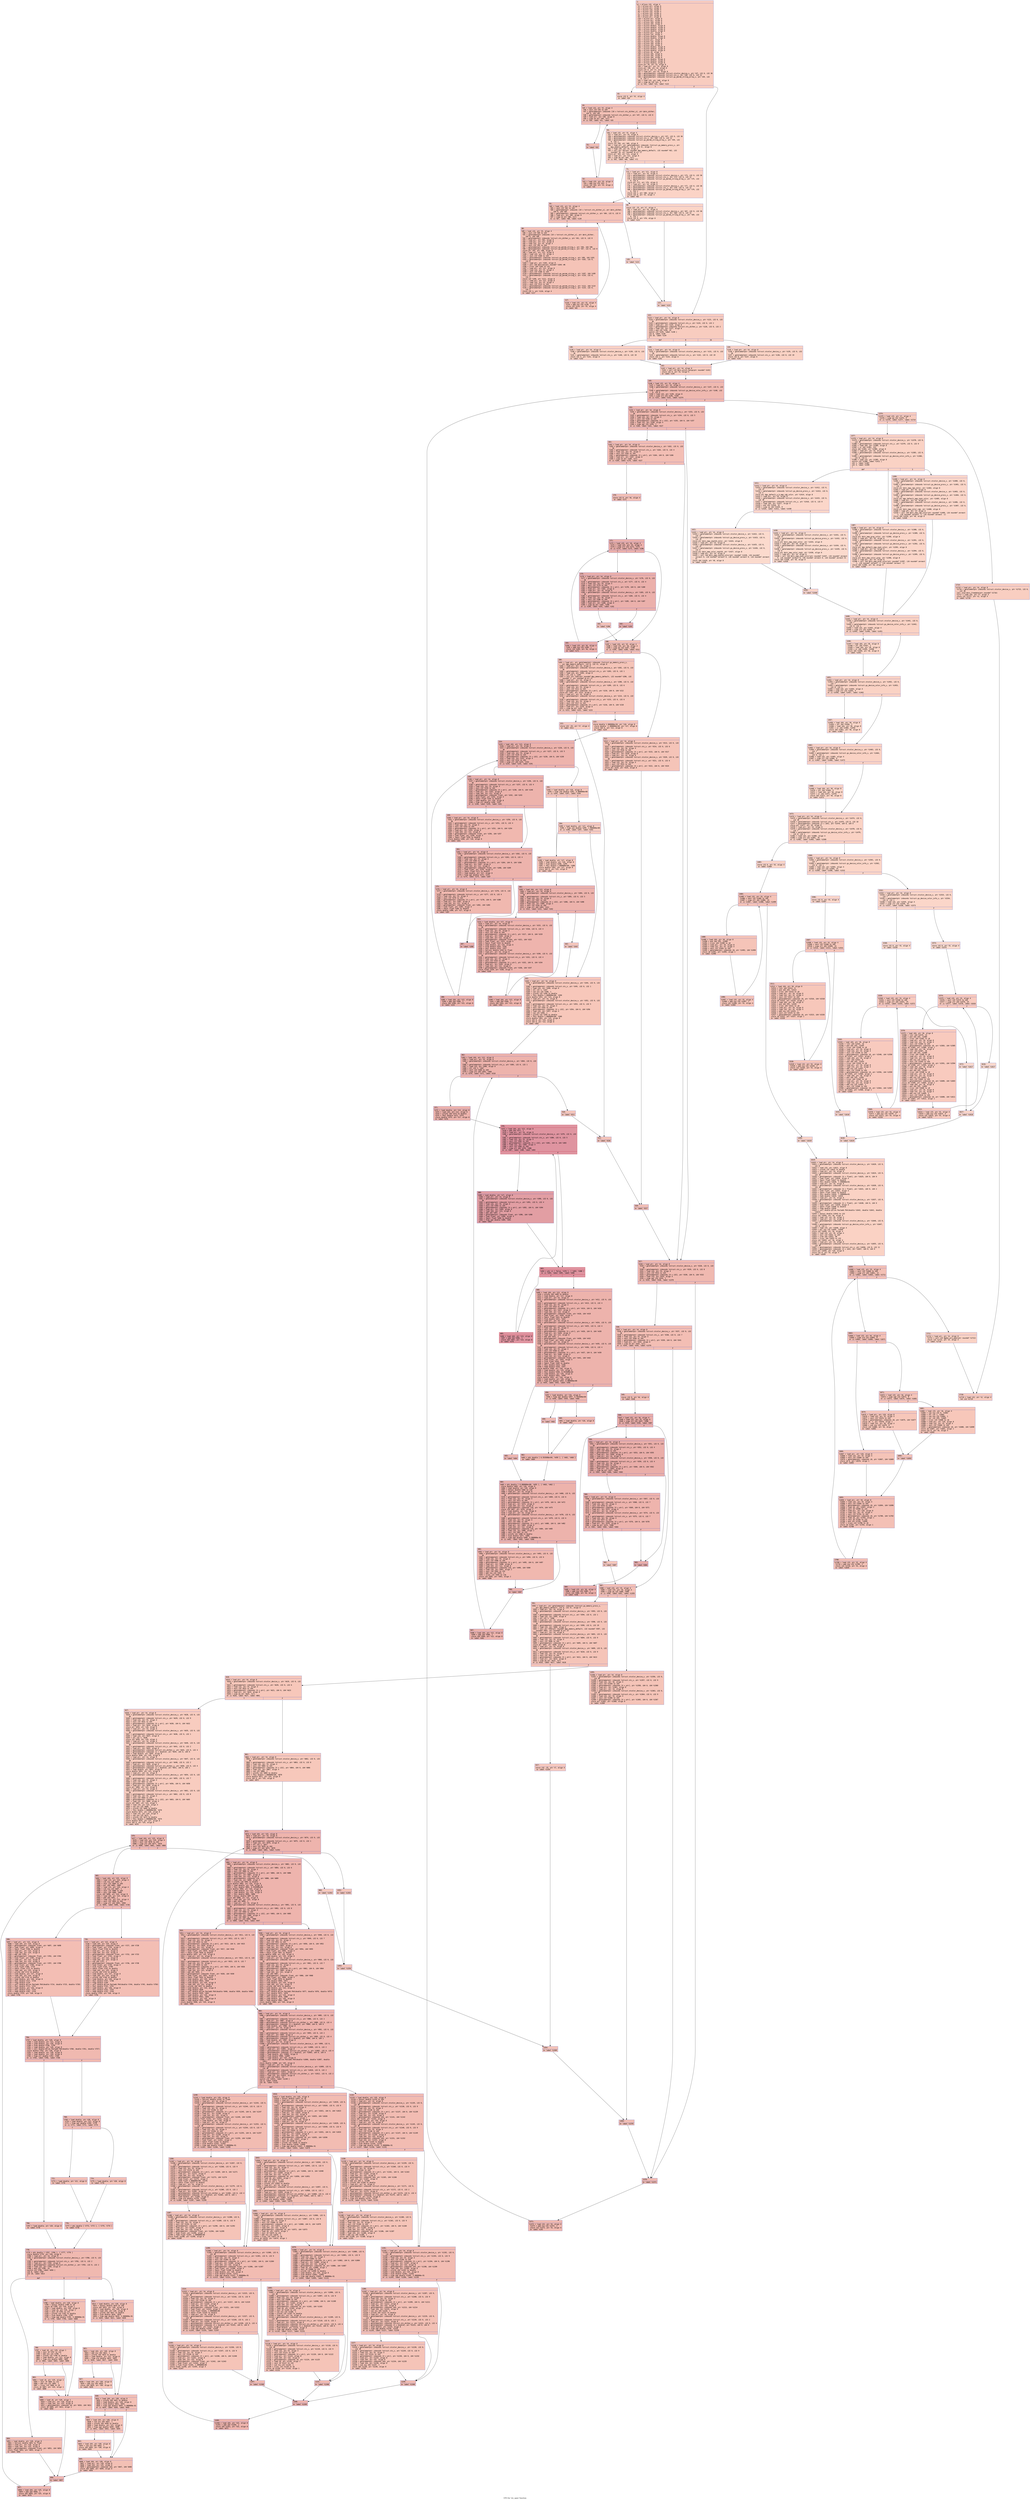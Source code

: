 digraph "CFG for 'stc_open' function" {
	label="CFG for 'stc_open' function";

	Node0x600001696bc0 [shape=record,color="#3d50c3ff", style=filled, fillcolor="#f08b6e70" fontname="Courier",label="{1:\l|  %2 = alloca i32, align 4\l  %3 = alloca ptr, align 8\l  %4 = alloca ptr, align 8\l  %5 = alloca i32, align 4\l  %6 = alloca i32, align 4\l  %7 = alloca i32, align 4\l  %8 = alloca i64, align 8\l  %9 = alloca ptr, align 8\l  %10 = alloca ptr, align 8\l  %11 = alloca ptr, align 8\l  %12 = alloca i64, align 8\l  %13 = alloca i64, align 8\l  %14 = alloca double, align 8\l  %15 = alloca double, align 8\l  %16 = alloca double, align 8\l  %17 = alloca double, align 8\l  %18 = alloca ptr, align 8\l  %19 = alloca i32, align 4\l  %20 = alloca double, align 8\l  %21 = alloca double, align 8\l  %22 = alloca ptr, align 8\l  %23 = alloca i32, align 4\l  %24 = alloca i64, align 8\l  %25 = alloca i64, align 8\l  %26 = alloca double, align 8\l  %27 = alloca double, align 8\l  %28 = alloca double, align 8\l  %29 = alloca i8, align 1\l  %30 = alloca i64, align 8\l  %31 = alloca i64, align 8\l  %32 = alloca i64, align 8\l  %33 = alloca double, align 8\l  %34 = alloca double, align 8\l  %35 = alloca double, align 8\l  store ptr %0, ptr %3, align 8\l  %36 = load ptr, ptr %3, align 8\l  store ptr %36, ptr %4, align 8\l  store i32 0, ptr %7, align 4\l  %37 = load ptr, ptr %4, align 8\l  %38 = getelementptr inbounds %struct.stcolor_device_s, ptr %37, i32 0, i32 36\l  %39 = getelementptr inbounds %struct.stc_s, ptr %38, i32 0, i32 12\l  %40 = getelementptr inbounds %struct.gs_param_string_array_s, ptr %39, i32\l... 0, i32 1\l  %41 = load i32, ptr %40, align 8\l  %42 = icmp eq i32 %41, 0\l  br i1 %42, label %43, label %122\l|{<s0>T|<s1>F}}"];
	Node0x600001696bc0:s0 -> Node0x600001696c60[tooltip="1 -> 43\nProbability 37.50%" ];
	Node0x600001696bc0:s1 -> Node0x600001697020[tooltip="1 -> 122\nProbability 62.50%" ];
	Node0x600001696c60 [shape=record,color="#3d50c3ff", style=filled, fillcolor="#f4987a70" fontname="Courier",label="{43:\l|  store i32 0, ptr %5, align 4\l  br label %44\l}"];
	Node0x600001696c60 -> Node0x600001696cb0[tooltip="43 -> 44\nProbability 100.00%" ];
	Node0x600001696cb0 [shape=record,color="#3d50c3ff", style=filled, fillcolor="#e5705870" fontname="Courier",label="{44:\l|  %45 = load i32, ptr %5, align 4\l  %46 = sext i32 %45 to i64\l  %47 = getelementptr inbounds [10 x %struct.stc_dither_s], ptr @stc_dither,\l... i64 0, i64 %46\l  %48 = getelementptr inbounds %struct.stc_dither_s, ptr %47, i32 0, i32 0\l  %49 = load ptr, ptr %48, align 8\l  %50 = icmp ne ptr %49, null\l  br i1 %50, label %51, label %55\l|{<s0>T|<s1>F}}"];
	Node0x600001696cb0:s0 -> Node0x600001696d00[tooltip="44 -> 51\nProbability 96.88%" ];
	Node0x600001696cb0:s1 -> Node0x600001696da0[tooltip="44 -> 55\nProbability 3.12%" ];
	Node0x600001696d00 [shape=record,color="#3d50c3ff", style=filled, fillcolor="#e5705870" fontname="Courier",label="{51:\l|  br label %52\l}"];
	Node0x600001696d00 -> Node0x600001696d50[tooltip="51 -> 52\nProbability 100.00%" ];
	Node0x600001696d50 [shape=record,color="#3d50c3ff", style=filled, fillcolor="#e5705870" fontname="Courier",label="{52:\l|  %53 = load i32, ptr %5, align 4\l  %54 = add nsw i32 %53, 1\l  store i32 %54, ptr %5, align 4\l  br label %44\l}"];
	Node0x600001696d50 -> Node0x600001696cb0[tooltip="52 -> 44\nProbability 100.00%" ];
	Node0x600001696da0 [shape=record,color="#3d50c3ff", style=filled, fillcolor="#f4987a70" fontname="Courier",label="{55:\l|  %56 = load i32, ptr %5, align 4\l  %57 = load ptr, ptr %4, align 8\l  %58 = getelementptr inbounds %struct.stcolor_device_s, ptr %57, i32 0, i32 36\l  %59 = getelementptr inbounds %struct.stc_s, ptr %58, i32 0, i32 12\l  %60 = getelementptr inbounds %struct.gs_param_string_array_s, ptr %59, i32\l... 0, i32 1\l  store i32 %56, ptr %60, align 8\l  %61 = load ptr, ptr getelementptr inbounds (%struct.gs_memory_procs_s, ptr\l... @gs_memory_default, i32 0, i32 4), align 8\l  %62 = load i32, ptr %5, align 4\l  %63 = call ptr %61(ptr noundef @gs_memory_default, i32 noundef %62, i32\l... noundef 16, ptr noundef @.str.1)\l  store ptr %63, ptr %11, align 8\l  %64 = load ptr, ptr %11, align 8\l  %65 = icmp eq ptr %64, null\l  br i1 %65, label %66, label %71\l|{<s0>T|<s1>F}}"];
	Node0x600001696da0:s0 -> Node0x600001696df0[tooltip="55 -> 66\nProbability 37.50%" ];
	Node0x600001696da0:s1 -> Node0x600001696e40[tooltip="55 -> 71\nProbability 62.50%" ];
	Node0x600001696df0 [shape=record,color="#3d50c3ff", style=filled, fillcolor="#f5a08170" fontname="Courier",label="{66:\l|  store i32 -25, ptr %7, align 4\l  %67 = load ptr, ptr %4, align 8\l  %68 = getelementptr inbounds %struct.stcolor_device_s, ptr %67, i32 0, i32 36\l  %69 = getelementptr inbounds %struct.stc_s, ptr %68, i32 0, i32 12\l  %70 = getelementptr inbounds %struct.gs_param_string_array_s, ptr %69, i32\l... 0, i32 1\l  store i32 0, ptr %70, align 8\l  br label %121\l}"];
	Node0x600001696df0 -> Node0x600001696fd0[tooltip="66 -> 121\nProbability 100.00%" ];
	Node0x600001696e40 [shape=record,color="#3d50c3ff", style=filled, fillcolor="#f59c7d70" fontname="Courier",label="{71:\l|  %72 = load ptr, ptr %11, align 8\l  %73 = load ptr, ptr %4, align 8\l  %74 = getelementptr inbounds %struct.stcolor_device_s, ptr %73, i32 0, i32 36\l  %75 = getelementptr inbounds %struct.stc_s, ptr %74, i32 0, i32 12\l  %76 = getelementptr inbounds %struct.gs_param_string_array_s, ptr %75, i32\l... 0, i32 0\l  store ptr %72, ptr %76, align 8\l  %77 = load ptr, ptr %4, align 8\l  %78 = getelementptr inbounds %struct.stcolor_device_s, ptr %77, i32 0, i32 36\l  %79 = getelementptr inbounds %struct.stc_s, ptr %78, i32 0, i32 12\l  %80 = getelementptr inbounds %struct.gs_param_string_array_s, ptr %79, i32\l... 0, i32 2\l  store i32 1, ptr %80, align 4\l  store i32 0, ptr %5, align 4\l  br label %81\l}"];
	Node0x600001696e40 -> Node0x600001696e90[tooltip="71 -> 81\nProbability 100.00%" ];
	Node0x600001696e90 [shape=record,color="#3d50c3ff", style=filled, fillcolor="#e8765c70" fontname="Courier",label="{81:\l|  %82 = load i32, ptr %5, align 4\l  %83 = sext i32 %82 to i64\l  %84 = getelementptr inbounds [10 x %struct.stc_dither_s], ptr @stc_dither,\l... i64 0, i64 %83\l  %85 = getelementptr inbounds %struct.stc_dither_s, ptr %84, i32 0, i32 0\l  %86 = load ptr, ptr %85, align 8\l  %87 = icmp ne ptr %86, null\l  br i1 %87, label %88, label %120\l|{<s0>T|<s1>F}}"];
	Node0x600001696e90:s0 -> Node0x600001696ee0[tooltip="81 -> 88\nProbability 96.88%" ];
	Node0x600001696e90:s1 -> Node0x600001696f80[tooltip="81 -> 120\nProbability 3.12%" ];
	Node0x600001696ee0 [shape=record,color="#3d50c3ff", style=filled, fillcolor="#e8765c70" fontname="Courier",label="{88:\l|  %89 = load i32, ptr %5, align 4\l  %90 = sext i32 %89 to i64\l  %91 = getelementptr inbounds [10 x %struct.stc_dither_s], ptr @stc_dither,\l... i64 0, i64 %90\l  %92 = getelementptr inbounds %struct.stc_dither_s, ptr %91, i32 0, i32 0\l  %93 = load ptr, ptr %92, align 8\l  %94 = load ptr, ptr %11, align 8\l  %95 = load i32, ptr %5, align 4\l  %96 = sext i32 %95 to i64\l  %97 = getelementptr inbounds %struct.gs_param_string_s, ptr %94, i64 %96\l  %98 = getelementptr inbounds %struct.gs_param_string_s, ptr %97, i32 0, i32 0\l  store ptr %93, ptr %98, align 8\l  %99 = load ptr, ptr %11, align 8\l  %100 = load i32, ptr %5, align 4\l  %101 = sext i32 %100 to i64\l  %102 = getelementptr inbounds %struct.gs_param_string_s, ptr %99, i64 %101\l  %103 = getelementptr inbounds %struct.gs_param_string_s, ptr %102, i32 0,\l... i32 0\l  %104 = load ptr, ptr %103, align 8\l  %105 = call i64 @strlen(ptr noundef %104) #6\l  %106 = trunc i64 %105 to i32\l  %107 = load ptr, ptr %11, align 8\l  %108 = load i32, ptr %5, align 4\l  %109 = sext i32 %108 to i64\l  %110 = getelementptr inbounds %struct.gs_param_string_s, ptr %107, i64 %109\l  %111 = getelementptr inbounds %struct.gs_param_string_s, ptr %110, i32 0,\l... i32 1\l  store i32 %106, ptr %111, align 8\l  %112 = load ptr, ptr %11, align 8\l  %113 = load i32, ptr %5, align 4\l  %114 = sext i32 %113 to i64\l  %115 = getelementptr inbounds %struct.gs_param_string_s, ptr %112, i64 %114\l  %116 = getelementptr inbounds %struct.gs_param_string_s, ptr %115, i32 0,\l... i32 2\l  store i32 1, ptr %116, align 4\l  br label %117\l}"];
	Node0x600001696ee0 -> Node0x600001696f30[tooltip="88 -> 117\nProbability 100.00%" ];
	Node0x600001696f30 [shape=record,color="#3d50c3ff", style=filled, fillcolor="#e8765c70" fontname="Courier",label="{117:\l|  %118 = load i32, ptr %5, align 4\l  %119 = add nsw i32 %118, 1\l  store i32 %119, ptr %5, align 4\l  br label %81\l}"];
	Node0x600001696f30 -> Node0x600001696e90[tooltip="117 -> 81\nProbability 100.00%" ];
	Node0x600001696f80 [shape=record,color="#3d50c3ff", style=filled, fillcolor="#f59c7d70" fontname="Courier",label="{120:\l|  br label %121\l}"];
	Node0x600001696f80 -> Node0x600001696fd0[tooltip="120 -> 121\nProbability 100.00%" ];
	Node0x600001696fd0 [shape=record,color="#3d50c3ff", style=filled, fillcolor="#f4987a70" fontname="Courier",label="{121:\l|  br label %122\l}"];
	Node0x600001696fd0 -> Node0x600001697020[tooltip="121 -> 122\nProbability 100.00%" ];
	Node0x600001697020 [shape=record,color="#3d50c3ff", style=filled, fillcolor="#f08b6e70" fontname="Courier",label="{122:\l|  %123 = load ptr, ptr %4, align 8\l  %124 = getelementptr inbounds %struct.stcolor_device_s, ptr %123, i32 0, i32\l... 36\l  %125 = getelementptr inbounds %struct.stc_s, ptr %124, i32 0, i32 2\l  %126 = load ptr, ptr %125, align 8\l  %127 = getelementptr inbounds %struct.stc_dither_s, ptr %126, i32 0, i32 2\l  %128 = load i32, ptr %127, align 8\l  %129 = and i32 %128, 24\l  switch i32 %129, label %138 [\l    i32 8, label %130\l    i32 16, label %134\l  ]\l|{<s0>def|<s1>8|<s2>16}}"];
	Node0x600001697020:s0 -> Node0x600001697110[tooltip="122 -> 138\nProbability 33.33%" ];
	Node0x600001697020:s1 -> Node0x600001697070[tooltip="122 -> 130\nProbability 33.33%" ];
	Node0x600001697020:s2 -> Node0x6000016970c0[tooltip="122 -> 134\nProbability 33.33%" ];
	Node0x600001697070 [shape=record,color="#3d50c3ff", style=filled, fillcolor="#f4987a70" fontname="Courier",label="{130:\l|  %131 = load ptr, ptr %4, align 8\l  %132 = getelementptr inbounds %struct.stcolor_device_s, ptr %131, i32 0, i32\l... 36\l  %133 = getelementptr inbounds %struct.stc_s, ptr %132, i32 0, i32 19\l  store i32 1, ptr %133, align 8\l  br label %142\l}"];
	Node0x600001697070 -> Node0x600001697160[tooltip="130 -> 142\nProbability 100.00%" ];
	Node0x6000016970c0 [shape=record,color="#3d50c3ff", style=filled, fillcolor="#f4987a70" fontname="Courier",label="{134:\l|  %135 = load ptr, ptr %4, align 8\l  %136 = getelementptr inbounds %struct.stcolor_device_s, ptr %135, i32 0, i32\l... 36\l  %137 = getelementptr inbounds %struct.stc_s, ptr %136, i32 0, i32 19\l  store i32 8, ptr %137, align 8\l  br label %142\l}"];
	Node0x6000016970c0 -> Node0x600001697160[tooltip="134 -> 142\nProbability 100.00%" ];
	Node0x600001697110 [shape=record,color="#3d50c3ff", style=filled, fillcolor="#f4987a70" fontname="Courier",label="{138:\l|  %139 = load ptr, ptr %4, align 8\l  %140 = getelementptr inbounds %struct.stcolor_device_s, ptr %139, i32 0, i32\l... 36\l  %141 = getelementptr inbounds %struct.stc_s, ptr %140, i32 0, i32 19\l  store i32 4, ptr %141, align 8\l  br label %142\l}"];
	Node0x600001697110 -> Node0x600001697160[tooltip="138 -> 142\nProbability 100.00%" ];
	Node0x600001697160 [shape=record,color="#3d50c3ff", style=filled, fillcolor="#f08b6e70" fontname="Courier",label="{142:\l|  %143 = load ptr, ptr %4, align 8\l  %144 = call i32 @stc_print_setup(ptr noundef %143)\l  store i32 0, ptr %5, align 4\l  br label %145\l}"];
	Node0x600001697160 -> Node0x6000016971b0[tooltip="142 -> 145\nProbability 100.00%" ];
	Node0x6000016971b0 [shape=record,color="#3d50c3ff", style=filled, fillcolor="#de614d70" fontname="Courier",label="{145:\l|  %146 = load i32, ptr %5, align 4\l  %147 = load ptr, ptr %4, align 8\l  %148 = getelementptr inbounds %struct.stcolor_device_s, ptr %147, i32 0, i32\l... 7\l  %149 = getelementptr inbounds %struct.gx_device_color_info_s, ptr %148, i32\l... 0, i32 0\l  %150 = load i32, ptr %149, align 8\l  %151 = icmp slt i32 %146, %150\l  br i1 %151, label %152, label %1374\l|{<s0>T|<s1>F}}"];
	Node0x6000016971b0:s0 -> Node0x600001697200[tooltip="145 -> 152\nProbability 96.88%" ];
	Node0x6000016971b0:s1 -> Node0x6000016898b0[tooltip="145 -> 1374\nProbability 3.12%" ];
	Node0x600001697200 [shape=record,color="#3d50c3ff", style=filled, fillcolor="#de614d70" fontname="Courier",label="{152:\l|  %153 = load ptr, ptr %4, align 8\l  %154 = getelementptr inbounds %struct.stcolor_device_s, ptr %153, i32 0, i32\l... 36\l  %155 = getelementptr inbounds %struct.stc_s, ptr %154, i32 0, i32 5\l  %156 = load i32, ptr %5, align 4\l  %157 = sext i32 %156 to i64\l  %158 = getelementptr inbounds [4 x i32], ptr %155, i64 0, i64 %157\l  %159 = load i32, ptr %158, align 4\l  %160 = icmp ugt i32 %159, 1\l  br i1 %160, label %161, label %527\l|{<s0>T|<s1>F}}"];
	Node0x600001697200:s0 -> Node0x600001697250[tooltip="152 -> 161\nProbability 50.00%" ];
	Node0x600001697200:s1 -> Node0x6000016880f0[tooltip="152 -> 527\nProbability 50.00%" ];
	Node0x600001697250 [shape=record,color="#3d50c3ff", style=filled, fillcolor="#e36c5570" fontname="Courier",label="{161:\l|  %162 = load ptr, ptr %4, align 8\l  %163 = getelementptr inbounds %struct.stcolor_device_s, ptr %162, i32 0, i32\l... 36\l  %164 = getelementptr inbounds %struct.stc_s, ptr %163, i32 0, i32 4\l  %165 = load i32, ptr %5, align 4\l  %166 = sext i32 %165 to i64\l  %167 = getelementptr inbounds [4 x ptr], ptr %164, i64 0, i64 %166\l  %168 = load ptr, ptr %167, align 8\l  %169 = icmp ne ptr %168, null\l  br i1 %169, label %170, label %527\l|{<s0>T|<s1>F}}"];
	Node0x600001697250:s0 -> Node0x6000016972a0[tooltip="161 -> 170\nProbability 62.50%" ];
	Node0x600001697250:s1 -> Node0x6000016880f0[tooltip="161 -> 527\nProbability 37.50%" ];
	Node0x6000016972a0 [shape=record,color="#3d50c3ff", style=filled, fillcolor="#e5705870" fontname="Courier",label="{170:\l|  store i32 0, ptr %6, align 4\l  br label %171\l}"];
	Node0x6000016972a0 -> Node0x6000016972f0[tooltip="170 -> 171\nProbability 100.00%" ];
	Node0x6000016972f0 [shape=record,color="#3d50c3ff", style=filled, fillcolor="#d24b4070" fontname="Courier",label="{171:\l|  %172 = load i32, ptr %6, align 4\l  %173 = load i32, ptr %5, align 4\l  %174 = icmp slt i32 %172, %173\l  br i1 %174, label %175, label %196\l|{<s0>T|<s1>F}}"];
	Node0x6000016972f0:s0 -> Node0x600001697340[tooltip="171 -> 175\nProbability 96.88%" ];
	Node0x6000016972f0:s1 -> Node0x600001697480[tooltip="171 -> 196\nProbability 3.12%" ];
	Node0x600001697340 [shape=record,color="#3d50c3ff", style=filled, fillcolor="#d24b4070" fontname="Courier",label="{175:\l|  %176 = load ptr, ptr %4, align 8\l  %177 = getelementptr inbounds %struct.stcolor_device_s, ptr %176, i32 0, i32\l... 36\l  %178 = getelementptr inbounds %struct.stc_s, ptr %177, i32 0, i32 4\l  %179 = load i32, ptr %5, align 4\l  %180 = sext i32 %179 to i64\l  %181 = getelementptr inbounds [4 x ptr], ptr %178, i64 0, i64 %180\l  %182 = load ptr, ptr %181, align 8\l  %183 = load ptr, ptr %4, align 8\l  %184 = getelementptr inbounds %struct.stcolor_device_s, ptr %183, i32 0, i32\l... 36\l  %185 = getelementptr inbounds %struct.stc_s, ptr %184, i32 0, i32 4\l  %186 = load i32, ptr %6, align 4\l  %187 = sext i32 %186 to i64\l  %188 = getelementptr inbounds [4 x ptr], ptr %185, i64 0, i64 %187\l  %189 = load ptr, ptr %188, align 8\l  %190 = icmp eq ptr %182, %189\l  br i1 %190, label %191, label %192\l|{<s0>T|<s1>F}}"];
	Node0x600001697340:s0 -> Node0x600001697390[tooltip="175 -> 191\nProbability 3.12%" ];
	Node0x600001697340:s1 -> Node0x6000016973e0[tooltip="175 -> 192\nProbability 96.88%" ];
	Node0x600001697390 [shape=record,color="#3d50c3ff", style=filled, fillcolor="#e97a5f70" fontname="Courier",label="{191:\l|  br label %196\l}"];
	Node0x600001697390 -> Node0x600001697480[tooltip="191 -> 196\nProbability 100.00%" ];
	Node0x6000016973e0 [shape=record,color="#3d50c3ff", style=filled, fillcolor="#d24b4070" fontname="Courier",label="{192:\l|  br label %193\l}"];
	Node0x6000016973e0 -> Node0x600001697430[tooltip="192 -> 193\nProbability 100.00%" ];
	Node0x600001697430 [shape=record,color="#3d50c3ff", style=filled, fillcolor="#d24b4070" fontname="Courier",label="{193:\l|  %194 = load i32, ptr %6, align 4\l  %195 = add nsw i32 %194, 1\l  store i32 %195, ptr %6, align 4\l  br label %171\l}"];
	Node0x600001697430 -> Node0x6000016972f0[tooltip="193 -> 171\nProbability 100.00%" ];
	Node0x600001697480 [shape=record,color="#3d50c3ff", style=filled, fillcolor="#e5705870" fontname="Courier",label="{196:\l|  %197 = load i32, ptr %5, align 4\l  %198 = load i32, ptr %6, align 4\l  %199 = icmp eq i32 %197, %198\l  br i1 %199, label %200, label %512\l|{<s0>T|<s1>F}}"];
	Node0x600001697480:s0 -> Node0x6000016974d0[tooltip="196 -> 200\nProbability 50.00%" ];
	Node0x600001697480:s1 -> Node0x600001688050[tooltip="196 -> 512\nProbability 50.00%" ];
	Node0x6000016974d0 [shape=record,color="#3d50c3ff", style=filled, fillcolor="#e97a5f70" fontname="Courier",label="{200:\l|  %201 = load ptr, ptr getelementptr inbounds (%struct.gs_memory_procs_s,\l... ptr @gs_memory_default, i32 0, i32 4), align 8\l  %202 = load ptr, ptr %4, align 8\l  %203 = getelementptr inbounds %struct.stcolor_device_s, ptr %202, i32 0, i32\l... 36\l  %204 = getelementptr inbounds %struct.stc_s, ptr %203, i32 0, i32 1\l  %205 = load i32, ptr %204, align 8\l  %206 = shl i32 1, %205\l  %207 = call ptr %201(ptr noundef @gs_memory_default, i32 noundef %206, i32\l... noundef 2, ptr noundef @.str.2)\l  %208 = load ptr, ptr %4, align 8\l  %209 = getelementptr inbounds %struct.stcolor_device_s, ptr %208, i32 0, i32\l... 36\l  %210 = getelementptr inbounds %struct.stc_s, ptr %209, i32 0, i32 6\l  %211 = load i32, ptr %5, align 4\l  %212 = sext i32 %211 to i64\l  %213 = getelementptr inbounds [4 x ptr], ptr %210, i64 0, i64 %212\l  store ptr %207, ptr %213, align 8\l  %214 = load ptr, ptr %4, align 8\l  %215 = getelementptr inbounds %struct.stcolor_device_s, ptr %214, i32 0, i32\l... 36\l  %216 = getelementptr inbounds %struct.stc_s, ptr %215, i32 0, i32 6\l  %217 = load i32, ptr %5, align 4\l  %218 = sext i32 %217 to i64\l  %219 = getelementptr inbounds [4 x ptr], ptr %216, i64 0, i64 %218\l  %220 = load ptr, ptr %219, align 8\l  %221 = icmp eq ptr %220, null\l  br i1 %221, label %222, label %223\l|{<s0>T|<s1>F}}"];
	Node0x6000016974d0:s0 -> Node0x600001697520[tooltip="200 -> 222\nProbability 37.50%" ];
	Node0x6000016974d0:s1 -> Node0x600001697570[tooltip="200 -> 223\nProbability 62.50%" ];
	Node0x600001697520 [shape=record,color="#3d50c3ff", style=filled, fillcolor="#ef886b70" fontname="Courier",label="{222:\l|  store i32 -25, ptr %7, align 4\l  br label %511\l}"];
	Node0x600001697520 -> Node0x600001688000[tooltip="222 -> 511\nProbability 100.00%" ];
	Node0x600001697570 [shape=record,color="#3d50c3ff", style=filled, fillcolor="#ec7f6370" fontname="Courier",label="{223:\l|  store double 1.000000e+18, ptr %16, align 8\l  store double -1.000000e+18, ptr %17, align 8\l  store i64 0, ptr %12, align 8\l  br label %224\l}"];
	Node0x600001697570 -> Node0x6000016975c0[tooltip="223 -> 224\nProbability 100.00%" ];
	Node0x6000016975c0 [shape=record,color="#3d50c3ff", style=filled, fillcolor="#d6524470" fontname="Courier",label="{224:\l|  %225 = load i64, ptr %12, align 8\l  %226 = load ptr, ptr %4, align 8\l  %227 = getelementptr inbounds %struct.stcolor_device_s, ptr %226, i32 0, i32\l... 36\l  %228 = getelementptr inbounds %struct.stc_s, ptr %227, i32 0, i32 5\l  %229 = load i32, ptr %5, align 4\l  %230 = sext i32 %229 to i64\l  %231 = getelementptr inbounds [4 x i32], ptr %228, i64 0, i64 %230\l  %232 = load i32, ptr %231, align 4\l  %233 = zext i32 %232 to i64\l  %234 = icmp ult i64 %225, %233\l  br i1 %234, label %235, label %291\l|{<s0>T|<s1>F}}"];
	Node0x6000016975c0:s0 -> Node0x600001697610[tooltip="224 -> 235\nProbability 96.88%" ];
	Node0x6000016975c0:s1 -> Node0x6000016977f0[tooltip="224 -> 291\nProbability 3.12%" ];
	Node0x600001697610 [shape=record,color="#3d50c3ff", style=filled, fillcolor="#d6524470" fontname="Courier",label="{235:\l|  %236 = load ptr, ptr %4, align 8\l  %237 = getelementptr inbounds %struct.stcolor_device_s, ptr %236, i32 0, i32\l... 36\l  %238 = getelementptr inbounds %struct.stc_s, ptr %237, i32 0, i32 4\l  %239 = load i32, ptr %5, align 4\l  %240 = sext i32 %239 to i64\l  %241 = getelementptr inbounds [4 x ptr], ptr %238, i64 0, i64 %240\l  %242 = load ptr, ptr %241, align 8\l  %243 = load i64, ptr %12, align 8\l  %244 = getelementptr inbounds float, ptr %242, i64 %243\l  %245 = load float, ptr %244, align 4\l  %246 = fpext float %245 to double\l  %247 = load double, ptr %16, align 8\l  %248 = fcmp olt double %246, %247\l  br i1 %248, label %249, label %261\l|{<s0>T|<s1>F}}"];
	Node0x600001697610:s0 -> Node0x600001697660[tooltip="235 -> 249\nProbability 50.00%" ];
	Node0x600001697610:s1 -> Node0x6000016976b0[tooltip="235 -> 261\nProbability 50.00%" ];
	Node0x600001697660 [shape=record,color="#3d50c3ff", style=filled, fillcolor="#dc5d4a70" fontname="Courier",label="{249:\l|  %250 = load ptr, ptr %4, align 8\l  %251 = getelementptr inbounds %struct.stcolor_device_s, ptr %250, i32 0, i32\l... 36\l  %252 = getelementptr inbounds %struct.stc_s, ptr %251, i32 0, i32 4\l  %253 = load i32, ptr %5, align 4\l  %254 = sext i32 %253 to i64\l  %255 = getelementptr inbounds [4 x ptr], ptr %252, i64 0, i64 %254\l  %256 = load ptr, ptr %255, align 8\l  %257 = load i64, ptr %12, align 8\l  %258 = getelementptr inbounds float, ptr %256, i64 %257\l  %259 = load float, ptr %258, align 4\l  %260 = fpext float %259 to double\l  store double %260, ptr %16, align 8\l  br label %261\l}"];
	Node0x600001697660 -> Node0x6000016976b0[tooltip="249 -> 261\nProbability 100.00%" ];
	Node0x6000016976b0 [shape=record,color="#3d50c3ff", style=filled, fillcolor="#d6524470" fontname="Courier",label="{261:\l|  %262 = load ptr, ptr %4, align 8\l  %263 = getelementptr inbounds %struct.stcolor_device_s, ptr %262, i32 0, i32\l... 36\l  %264 = getelementptr inbounds %struct.stc_s, ptr %263, i32 0, i32 4\l  %265 = load i32, ptr %5, align 4\l  %266 = sext i32 %265 to i64\l  %267 = getelementptr inbounds [4 x ptr], ptr %264, i64 0, i64 %266\l  %268 = load ptr, ptr %267, align 8\l  %269 = load i64, ptr %12, align 8\l  %270 = getelementptr inbounds float, ptr %268, i64 %269\l  %271 = load float, ptr %270, align 4\l  %272 = fpext float %271 to double\l  %273 = load double, ptr %17, align 8\l  %274 = fcmp ogt double %272, %273\l  br i1 %274, label %275, label %287\l|{<s0>T|<s1>F}}"];
	Node0x6000016976b0:s0 -> Node0x600001697700[tooltip="261 -> 275\nProbability 50.00%" ];
	Node0x6000016976b0:s1 -> Node0x600001697750[tooltip="261 -> 287\nProbability 50.00%" ];
	Node0x600001697700 [shape=record,color="#3d50c3ff", style=filled, fillcolor="#dc5d4a70" fontname="Courier",label="{275:\l|  %276 = load ptr, ptr %4, align 8\l  %277 = getelementptr inbounds %struct.stcolor_device_s, ptr %276, i32 0, i32\l... 36\l  %278 = getelementptr inbounds %struct.stc_s, ptr %277, i32 0, i32 4\l  %279 = load i32, ptr %5, align 4\l  %280 = sext i32 %279 to i64\l  %281 = getelementptr inbounds [4 x ptr], ptr %278, i64 0, i64 %280\l  %282 = load ptr, ptr %281, align 8\l  %283 = load i64, ptr %12, align 8\l  %284 = getelementptr inbounds float, ptr %282, i64 %283\l  %285 = load float, ptr %284, align 4\l  %286 = fpext float %285 to double\l  store double %286, ptr %17, align 8\l  br label %287\l}"];
	Node0x600001697700 -> Node0x600001697750[tooltip="275 -> 287\nProbability 100.00%" ];
	Node0x600001697750 [shape=record,color="#3d50c3ff", style=filled, fillcolor="#d6524470" fontname="Courier",label="{287:\l|  br label %288\l}"];
	Node0x600001697750 -> Node0x6000016977a0[tooltip="287 -> 288\nProbability 100.00%" ];
	Node0x6000016977a0 [shape=record,color="#3d50c3ff", style=filled, fillcolor="#d6524470" fontname="Courier",label="{288:\l|  %289 = load i64, ptr %12, align 8\l  %290 = add i64 %289, 1\l  store i64 %290, ptr %12, align 8\l  br label %224\l}"];
	Node0x6000016977a0 -> Node0x6000016975c0[tooltip="288 -> 224\nProbability 100.00%" ];
	Node0x6000016977f0 [shape=record,color="#3d50c3ff", style=filled, fillcolor="#ec7f6370" fontname="Courier",label="{291:\l|  %292 = load double, ptr %16, align 8\l  %293 = fcmp une double %292, 0.000000e+00\l  br i1 %293, label %297, label %294\l|{<s0>T|<s1>F}}"];
	Node0x6000016977f0:s0 -> Node0x600001697890[tooltip="291 -> 297\nProbability 62.50%" ];
	Node0x6000016977f0:s1 -> Node0x600001697840[tooltip="291 -> 294\nProbability 37.50%" ];
	Node0x600001697840 [shape=record,color="#3d50c3ff", style=filled, fillcolor="#f08b6e70" fontname="Courier",label="{294:\l|  %295 = load double, ptr %17, align 8\l  %296 = fcmp une double %295, 1.000000e+00\l  br i1 %296, label %297, label %343\l|{<s0>T|<s1>F}}"];
	Node0x600001697840:s0 -> Node0x600001697890[tooltip="294 -> 297\nProbability 62.50%" ];
	Node0x600001697840:s1 -> Node0x600001697a20[tooltip="294 -> 343\nProbability 37.50%" ];
	Node0x600001697890 [shape=record,color="#3d50c3ff", style=filled, fillcolor="#ed836670" fontname="Courier",label="{297:\l|  %298 = load double, ptr %17, align 8\l  %299 = load double, ptr %16, align 8\l  %300 = fsub double %298, %299\l  %301 = fdiv double 1.000000e+00, %300\l  store double %301, ptr %17, align 8\l  store i64 0, ptr %12, align 8\l  br label %302\l}"];
	Node0x600001697890 -> Node0x6000016978e0[tooltip="297 -> 302\nProbability 100.00%" ];
	Node0x6000016978e0 [shape=record,color="#3d50c3ff", style=filled, fillcolor="#d6524470" fontname="Courier",label="{302:\l|  %303 = load i64, ptr %12, align 8\l  %304 = load ptr, ptr %4, align 8\l  %305 = getelementptr inbounds %struct.stcolor_device_s, ptr %304, i32 0, i32\l... 36\l  %306 = getelementptr inbounds %struct.stc_s, ptr %305, i32 0, i32 5\l  %307 = load i32, ptr %5, align 4\l  %308 = sext i32 %307 to i64\l  %309 = getelementptr inbounds [4 x i32], ptr %306, i64 0, i64 %308\l  %310 = load i32, ptr %309, align 4\l  %311 = zext i32 %310 to i64\l  %312 = icmp ult i64 %303, %311\l  br i1 %312, label %313, label %342\l|{<s0>T|<s1>F}}"];
	Node0x6000016978e0:s0 -> Node0x600001697930[tooltip="302 -> 313\nProbability 96.88%" ];
	Node0x6000016978e0:s1 -> Node0x6000016979d0[tooltip="302 -> 342\nProbability 3.12%" ];
	Node0x600001697930 [shape=record,color="#3d50c3ff", style=filled, fillcolor="#d8564670" fontname="Courier",label="{313:\l|  %314 = load double, ptr %17, align 8\l  %315 = load ptr, ptr %4, align 8\l  %316 = getelementptr inbounds %struct.stcolor_device_s, ptr %315, i32 0, i32\l... 36\l  %317 = getelementptr inbounds %struct.stc_s, ptr %316, i32 0, i32 4\l  %318 = load i32, ptr %5, align 4\l  %319 = sext i32 %318 to i64\l  %320 = getelementptr inbounds [4 x ptr], ptr %317, i64 0, i64 %319\l  %321 = load ptr, ptr %320, align 8\l  %322 = load i64, ptr %12, align 8\l  %323 = getelementptr inbounds float, ptr %321, i64 %322\l  %324 = load float, ptr %323, align 4\l  %325 = fpext float %324 to double\l  %326 = load double, ptr %16, align 8\l  %327 = fsub double %325, %326\l  %328 = fmul double %314, %327\l  %329 = fptrunc double %328 to float\l  %330 = load ptr, ptr %4, align 8\l  %331 = getelementptr inbounds %struct.stcolor_device_s, ptr %330, i32 0, i32\l... 36\l  %332 = getelementptr inbounds %struct.stc_s, ptr %331, i32 0, i32 4\l  %333 = load i32, ptr %5, align 4\l  %334 = sext i32 %333 to i64\l  %335 = getelementptr inbounds [4 x ptr], ptr %332, i64 0, i64 %334\l  %336 = load ptr, ptr %335, align 8\l  %337 = load i64, ptr %12, align 8\l  %338 = getelementptr inbounds float, ptr %336, i64 %337\l  store float %329, ptr %338, align 4\l  br label %339\l}"];
	Node0x600001697930 -> Node0x600001697980[tooltip="313 -> 339\nProbability 100.00%" ];
	Node0x600001697980 [shape=record,color="#3d50c3ff", style=filled, fillcolor="#d8564670" fontname="Courier",label="{339:\l|  %340 = load i64, ptr %12, align 8\l  %341 = add i64 %340, 1\l  store i64 %341, ptr %12, align 8\l  br label %302\l}"];
	Node0x600001697980 -> Node0x6000016978e0[tooltip="339 -> 302\nProbability 100.00%" ];
	Node0x6000016979d0 [shape=record,color="#3d50c3ff", style=filled, fillcolor="#ed836670" fontname="Courier",label="{342:\l|  br label %343\l}"];
	Node0x6000016979d0 -> Node0x600001697a20[tooltip="342 -> 343\nProbability 100.00%" ];
	Node0x600001697a20 [shape=record,color="#3d50c3ff", style=filled, fillcolor="#ec7f6370" fontname="Courier",label="{343:\l|  %344 = load ptr, ptr %4, align 8\l  %345 = getelementptr inbounds %struct.stcolor_device_s, ptr %344, i32 0, i32\l... 36\l  %346 = getelementptr inbounds %struct.stc_s, ptr %345, i32 0, i32 1\l  %347 = load i32, ptr %346, align 8\l  %348 = shl i32 1, %347\l  %349 = sub nsw i32 %348, 1\l  %350 = sitofp i32 %349 to double\l  %351 = fdiv double 1.000000e+00, %350\l  store double %351, ptr %14, align 8\l  %352 = load ptr, ptr %4, align 8\l  %353 = getelementptr inbounds %struct.stcolor_device_s, ptr %352, i32 0, i32\l... 36\l  %354 = getelementptr inbounds %struct.stc_s, ptr %353, i32 0, i32 5\l  %355 = load i32, ptr %5, align 4\l  %356 = sext i32 %355 to i64\l  %357 = getelementptr inbounds [4 x i32], ptr %354, i64 0, i64 %356\l  %358 = load i32, ptr %357, align 4\l  %359 = sub i32 %358, 1\l  %360 = uitofp i32 %359 to double\l  %361 = fdiv double 1.000000e+00, %360\l  store double %361, ptr %15, align 8\l  store i64 0, ptr %13, align 8\l  store i64 0, ptr %12, align 8\l  br label %362\l}"];
	Node0x600001697a20 -> Node0x600001697a70[tooltip="343 -> 362\nProbability 100.00%" ];
	Node0x600001697a70 [shape=record,color="#3d50c3ff", style=filled, fillcolor="#d6524470" fontname="Courier",label="{362:\l|  %363 = load i64, ptr %12, align 8\l  %364 = load ptr, ptr %4, align 8\l  %365 = getelementptr inbounds %struct.stcolor_device_s, ptr %364, i32 0, i32\l... 36\l  %366 = getelementptr inbounds %struct.stc_s, ptr %365, i32 0, i32 1\l  %367 = load i32, ptr %366, align 8\l  %368 = shl i32 1, %367\l  %369 = sext i32 %368 to i64\l  %370 = icmp ult i64 %363, %369\l  br i1 %370, label %371, label %510\l|{<s0>T|<s1>F}}"];
	Node0x600001697a70:s0 -> Node0x600001697ac0[tooltip="362 -> 371\nProbability 96.88%" ];
	Node0x600001697a70:s1 -> Node0x600001697f70[tooltip="362 -> 510\nProbability 3.12%" ];
	Node0x600001697ac0 [shape=record,color="#3d50c3ff", style=filled, fillcolor="#d6524470" fontname="Courier",label="{371:\l|  %372 = load double, ptr %14, align 8\l  %373 = load i64, ptr %12, align 8\l  %374 = uitofp i64 %373 to double\l  %375 = fmul double %372, %374\l  store double %375, ptr %17, align 8\l  br label %376\l}"];
	Node0x600001697ac0 -> Node0x600001697b10[tooltip="371 -> 376\nProbability 100.00%" ];
	Node0x600001697b10 [shape=record,color="#b70d28ff", style=filled, fillcolor="#b70d2870" fontname="Courier",label="{376:\l|  %377 = load i64, ptr %13, align 8\l  %378 = add i64 %377, 1\l  %379 = load ptr, ptr %4, align 8\l  %380 = getelementptr inbounds %struct.stcolor_device_s, ptr %379, i32 0, i32\l... 36\l  %381 = getelementptr inbounds %struct.stc_s, ptr %380, i32 0, i32 5\l  %382 = load i32, ptr %5, align 4\l  %383 = sext i32 %382 to i64\l  %384 = getelementptr inbounds [4 x i32], ptr %381, i64 0, i64 %383\l  %385 = load i32, ptr %384, align 4\l  %386 = zext i32 %385 to i64\l  %387 = icmp ult i64 %378, %386\l  br i1 %387, label %388, label %403\l|{<s0>T|<s1>F}}"];
	Node0x600001697b10:s0 -> Node0x600001697b60[tooltip="376 -> 388\nProbability 50.00%" ];
	Node0x600001697b10:s1 -> Node0x600001697bb0[tooltip="376 -> 403\nProbability 50.00%" ];
	Node0x600001697b60 [shape=record,color="#3d50c3ff", style=filled, fillcolor="#be242e70" fontname="Courier",label="{388:\l|  %389 = load double, ptr %17, align 8\l  %390 = load ptr, ptr %4, align 8\l  %391 = getelementptr inbounds %struct.stcolor_device_s, ptr %390, i32 0, i32\l... 36\l  %392 = getelementptr inbounds %struct.stc_s, ptr %391, i32 0, i32 4\l  %393 = load i32, ptr %5, align 4\l  %394 = sext i32 %393 to i64\l  %395 = getelementptr inbounds [4 x ptr], ptr %392, i64 0, i64 %394\l  %396 = load ptr, ptr %395, align 8\l  %397 = load i64, ptr %13, align 8\l  %398 = add i64 %397, 1\l  %399 = getelementptr inbounds float, ptr %396, i64 %398\l  %400 = load float, ptr %399, align 4\l  %401 = fpext float %400 to double\l  %402 = fcmp ogt double %389, %401\l  br label %403\l}"];
	Node0x600001697b60 -> Node0x600001697bb0[tooltip="388 -> 403\nProbability 100.00%" ];
	Node0x600001697bb0 [shape=record,color="#b70d28ff", style=filled, fillcolor="#b70d2870" fontname="Courier",label="{403:\l|  %404 = phi i1 [ false, %376 ], [ %402, %388 ]\l  br i1 %404, label %405, label %408\l|{<s0>T|<s1>F}}"];
	Node0x600001697bb0:s0 -> Node0x600001697c00[tooltip="403 -> 405\nProbability 96.88%" ];
	Node0x600001697bb0:s1 -> Node0x600001697c50[tooltip="403 -> 408\nProbability 3.12%" ];
	Node0x600001697c00 [shape=record,color="#b70d28ff", style=filled, fillcolor="#b70d2870" fontname="Courier",label="{405:\l|  %406 = load i64, ptr %13, align 8\l  %407 = add i64 %406, 1\l  store i64 %407, ptr %13, align 8\l  br label %376\l}"];
	Node0x600001697c00 -> Node0x600001697b10[tooltip="405 -> 376\nProbability 100.00%" ];
	Node0x600001697c50 [shape=record,color="#3d50c3ff", style=filled, fillcolor="#d6524470" fontname="Courier",label="{408:\l|  %409 = load i64, ptr %13, align 8\l  %410 = uitofp i64 %409 to double\l  %411 = load double, ptr %17, align 8\l  %412 = load ptr, ptr %4, align 8\l  %413 = getelementptr inbounds %struct.stcolor_device_s, ptr %412, i32 0, i32\l... 36\l  %414 = getelementptr inbounds %struct.stc_s, ptr %413, i32 0, i32 4\l  %415 = load i32, ptr %5, align 4\l  %416 = sext i32 %415 to i64\l  %417 = getelementptr inbounds [4 x ptr], ptr %414, i64 0, i64 %416\l  %418 = load ptr, ptr %417, align 8\l  %419 = load i64, ptr %13, align 8\l  %420 = getelementptr inbounds float, ptr %418, i64 %419\l  %421 = load float, ptr %420, align 4\l  %422 = fpext float %421 to double\l  %423 = fsub double %411, %422\l  %424 = load ptr, ptr %4, align 8\l  %425 = getelementptr inbounds %struct.stcolor_device_s, ptr %424, i32 0, i32\l... 36\l  %426 = getelementptr inbounds %struct.stc_s, ptr %425, i32 0, i32 4\l  %427 = load i32, ptr %5, align 4\l  %428 = sext i32 %427 to i64\l  %429 = getelementptr inbounds [4 x ptr], ptr %426, i64 0, i64 %428\l  %430 = load ptr, ptr %429, align 8\l  %431 = load i64, ptr %13, align 8\l  %432 = add i64 %431, 1\l  %433 = getelementptr inbounds float, ptr %430, i64 %432\l  %434 = load float, ptr %433, align 4\l  %435 = load ptr, ptr %4, align 8\l  %436 = getelementptr inbounds %struct.stcolor_device_s, ptr %435, i32 0, i32\l... 36\l  %437 = getelementptr inbounds %struct.stc_s, ptr %436, i32 0, i32 4\l  %438 = load i32, ptr %5, align 4\l  %439 = sext i32 %438 to i64\l  %440 = getelementptr inbounds [4 x ptr], ptr %437, i64 0, i64 %439\l  %441 = load ptr, ptr %440, align 8\l  %442 = load i64, ptr %13, align 8\l  %443 = getelementptr inbounds float, ptr %441, i64 %442\l  %444 = load float, ptr %443, align 4\l  %445 = fsub float %434, %444\l  %446 = fpext float %445 to double\l  %447 = fdiv double %423, %446\l  %448 = fadd double %410, %447\l  store double %448, ptr %16, align 8\l  %449 = load double, ptr %15, align 8\l  %450 = fmul double %449, 6.553500e+04\l  %451 = load double, ptr %16, align 8\l  %452 = fmul double %451, %450\l  store double %452, ptr %16, align 8\l  %453 = load double, ptr %16, align 8\l  %454 = fcmp olt double %453, 0.000000e+00\l  br i1 %454, label %455, label %456\l|{<s0>T|<s1>F}}"];
	Node0x600001697c50:s0 -> Node0x600001697ca0[tooltip="408 -> 455\nProbability 50.00%" ];
	Node0x600001697c50:s1 -> Node0x600001697cf0[tooltip="408 -> 456\nProbability 50.00%" ];
	Node0x600001697ca0 [shape=record,color="#3d50c3ff", style=filled, fillcolor="#dc5d4a70" fontname="Courier",label="{455:\l|  br label %464\l}"];
	Node0x600001697ca0 -> Node0x600001697e30[tooltip="455 -> 464\nProbability 100.00%" ];
	Node0x600001697cf0 [shape=record,color="#3d50c3ff", style=filled, fillcolor="#dc5d4a70" fontname="Courier",label="{456:\l|  %457 = load double, ptr %16, align 8\l  %458 = fcmp ogt double %457, 6.553500e+04\l  br i1 %458, label %459, label %460\l|{<s0>T|<s1>F}}"];
	Node0x600001697cf0:s0 -> Node0x600001697d40[tooltip="456 -> 459\nProbability 50.00%" ];
	Node0x600001697cf0:s1 -> Node0x600001697d90[tooltip="456 -> 460\nProbability 50.00%" ];
	Node0x600001697d40 [shape=record,color="#3d50c3ff", style=filled, fillcolor="#e1675170" fontname="Courier",label="{459:\l|  br label %462\l}"];
	Node0x600001697d40 -> Node0x600001697de0[tooltip="459 -> 462\nProbability 100.00%" ];
	Node0x600001697d90 [shape=record,color="#3d50c3ff", style=filled, fillcolor="#e1675170" fontname="Courier",label="{460:\l|  %461 = load double, ptr %16, align 8\l  br label %462\l}"];
	Node0x600001697d90 -> Node0x600001697de0[tooltip="460 -> 462\nProbability 100.00%" ];
	Node0x600001697de0 [shape=record,color="#3d50c3ff", style=filled, fillcolor="#dc5d4a70" fontname="Courier",label="{462:\l|  %463 = phi double [ 6.553500e+04, %459 ], [ %461, %460 ]\l  br label %464\l}"];
	Node0x600001697de0 -> Node0x600001697e30[tooltip="462 -> 464\nProbability 100.00%" ];
	Node0x600001697e30 [shape=record,color="#3d50c3ff", style=filled, fillcolor="#d6524470" fontname="Courier",label="{464:\l|  %465 = phi double [ 0.000000e+00, %455 ], [ %463, %462 ]\l  store double %465, ptr %16, align 8\l  %466 = load double, ptr %16, align 8\l  %467 = fptoui double %466 to i16\l  %468 = load ptr, ptr %4, align 8\l  %469 = getelementptr inbounds %struct.stcolor_device_s, ptr %468, i32 0, i32\l... 36\l  %470 = getelementptr inbounds %struct.stc_s, ptr %469, i32 0, i32 6\l  %471 = load i32, ptr %5, align 4\l  %472 = sext i32 %471 to i64\l  %473 = getelementptr inbounds [4 x ptr], ptr %470, i64 0, i64 %472\l  %474 = load ptr, ptr %473, align 8\l  %475 = load i64, ptr %12, align 8\l  %476 = getelementptr inbounds i16, ptr %474, i64 %475\l  store i16 %467, ptr %476, align 2\l  %477 = load double, ptr %16, align 8\l  %478 = load ptr, ptr %4, align 8\l  %479 = getelementptr inbounds %struct.stcolor_device_s, ptr %478, i32 0, i32\l... 36\l  %480 = getelementptr inbounds %struct.stc_s, ptr %479, i32 0, i32 6\l  %481 = load i32, ptr %5, align 4\l  %482 = sext i32 %481 to i64\l  %483 = getelementptr inbounds [4 x ptr], ptr %480, i64 0, i64 %482\l  %484 = load ptr, ptr %483, align 8\l  %485 = load i64, ptr %12, align 8\l  %486 = getelementptr inbounds i16, ptr %484, i64 %485\l  %487 = load i16, ptr %486, align 2\l  %488 = zext i16 %487 to i32\l  %489 = sitofp i32 %488 to double\l  %490 = fsub double %477, %489\l  %491 = fcmp oge double %490, 5.000000e-01\l  br i1 %491, label %492, label %506\l|{<s0>T|<s1>F}}"];
	Node0x600001697e30:s0 -> Node0x600001697e80[tooltip="464 -> 492\nProbability 50.00%" ];
	Node0x600001697e30:s1 -> Node0x600001697ed0[tooltip="464 -> 506\nProbability 50.00%" ];
	Node0x600001697e80 [shape=record,color="#3d50c3ff", style=filled, fillcolor="#dc5d4a70" fontname="Courier",label="{492:\l|  %493 = load ptr, ptr %4, align 8\l  %494 = getelementptr inbounds %struct.stcolor_device_s, ptr %493, i32 0, i32\l... 36\l  %495 = getelementptr inbounds %struct.stc_s, ptr %494, i32 0, i32 6\l  %496 = load i32, ptr %5, align 4\l  %497 = sext i32 %496 to i64\l  %498 = getelementptr inbounds [4 x ptr], ptr %495, i64 0, i64 %497\l  %499 = load ptr, ptr %498, align 8\l  %500 = load i64, ptr %12, align 8\l  %501 = getelementptr inbounds i16, ptr %499, i64 %500\l  %502 = load i16, ptr %501, align 2\l  %503 = zext i16 %502 to i32\l  %504 = add nsw i32 %503, 1\l  %505 = trunc i32 %504 to i16\l  store i16 %505, ptr %501, align 2\l  br label %506\l}"];
	Node0x600001697e80 -> Node0x600001697ed0[tooltip="492 -> 506\nProbability 100.00%" ];
	Node0x600001697ed0 [shape=record,color="#3d50c3ff", style=filled, fillcolor="#d6524470" fontname="Courier",label="{506:\l|  br label %507\l}"];
	Node0x600001697ed0 -> Node0x600001697f20[tooltip="506 -> 507\nProbability 100.00%" ];
	Node0x600001697f20 [shape=record,color="#3d50c3ff", style=filled, fillcolor="#d6524470" fontname="Courier",label="{507:\l|  %508 = load i64, ptr %12, align 8\l  %509 = add i64 %508, 1\l  store i64 %509, ptr %12, align 8\l  br label %362\l}"];
	Node0x600001697f20 -> Node0x600001697a70[tooltip="507 -> 362\nProbability 100.00%" ];
	Node0x600001697f70 [shape=record,color="#3d50c3ff", style=filled, fillcolor="#ec7f6370" fontname="Courier",label="{510:\l|  br label %511\l}"];
	Node0x600001697f70 -> Node0x600001688000[tooltip="510 -> 511\nProbability 100.00%" ];
	Node0x600001688000 [shape=record,color="#3d50c3ff", style=filled, fillcolor="#e97a5f70" fontname="Courier",label="{511:\l|  br label %526\l}"];
	Node0x600001688000 -> Node0x6000016880a0[tooltip="511 -> 526\nProbability 100.00%" ];
	Node0x600001688050 [shape=record,color="#3d50c3ff", style=filled, fillcolor="#e97a5f70" fontname="Courier",label="{512:\l|  %513 = load ptr, ptr %4, align 8\l  %514 = getelementptr inbounds %struct.stcolor_device_s, ptr %513, i32 0, i32\l... 36\l  %515 = getelementptr inbounds %struct.stc_s, ptr %514, i32 0, i32 6\l  %516 = load i32, ptr %6, align 4\l  %517 = sext i32 %516 to i64\l  %518 = getelementptr inbounds [4 x ptr], ptr %515, i64 0, i64 %517\l  %519 = load ptr, ptr %518, align 8\l  %520 = load ptr, ptr %4, align 8\l  %521 = getelementptr inbounds %struct.stcolor_device_s, ptr %520, i32 0, i32\l... 36\l  %522 = getelementptr inbounds %struct.stc_s, ptr %521, i32 0, i32 6\l  %523 = load i32, ptr %5, align 4\l  %524 = sext i32 %523 to i64\l  %525 = getelementptr inbounds [4 x ptr], ptr %522, i64 0, i64 %524\l  store ptr %519, ptr %525, align 8\l  br label %526\l}"];
	Node0x600001688050 -> Node0x6000016880a0[tooltip="512 -> 526\nProbability 100.00%" ];
	Node0x6000016880a0 [shape=record,color="#3d50c3ff", style=filled, fillcolor="#e5705870" fontname="Courier",label="{526:\l|  br label %527\l}"];
	Node0x6000016880a0 -> Node0x6000016880f0[tooltip="526 -> 527\nProbability 100.00%" ];
	Node0x6000016880f0 [shape=record,color="#3d50c3ff", style=filled, fillcolor="#de614d70" fontname="Courier",label="{527:\l|  %528 = load ptr, ptr %4, align 8\l  %529 = getelementptr inbounds %struct.stcolor_device_s, ptr %528, i32 0, i32\l... 36\l  %530 = getelementptr inbounds %struct.stc_s, ptr %529, i32 0, i32 8\l  %531 = load i32, ptr %5, align 4\l  %532 = sext i32 %531 to i64\l  %533 = getelementptr inbounds [4 x i32], ptr %530, i64 0, i64 %532\l  %534 = load i32, ptr %533, align 4\l  %535 = icmp ugt i32 %534, 1\l  br i1 %535, label %536, label %1370\l|{<s0>T|<s1>F}}"];
	Node0x6000016880f0:s0 -> Node0x600001688140[tooltip="527 -> 536\nProbability 50.00%" ];
	Node0x6000016880f0:s1 -> Node0x600001689810[tooltip="527 -> 1370\nProbability 50.00%" ];
	Node0x600001688140 [shape=record,color="#3d50c3ff", style=filled, fillcolor="#e36c5570" fontname="Courier",label="{536:\l|  %537 = load ptr, ptr %4, align 8\l  %538 = getelementptr inbounds %struct.stcolor_device_s, ptr %537, i32 0, i32\l... 36\l  %539 = getelementptr inbounds %struct.stc_s, ptr %538, i32 0, i32 7\l  %540 = load i32, ptr %5, align 4\l  %541 = sext i32 %540 to i64\l  %542 = getelementptr inbounds [4 x ptr], ptr %539, i64 0, i64 %541\l  %543 = load ptr, ptr %542, align 8\l  %544 = icmp ne ptr %543, null\l  br i1 %544, label %545, label %1370\l|{<s0>T|<s1>F}}"];
	Node0x600001688140:s0 -> Node0x600001688190[tooltip="536 -> 545\nProbability 62.50%" ];
	Node0x600001688140:s1 -> Node0x600001689810[tooltip="536 -> 1370\nProbability 37.50%" ];
	Node0x600001688190 [shape=record,color="#3d50c3ff", style=filled, fillcolor="#e5705870" fontname="Courier",label="{545:\l|  store i32 0, ptr %6, align 4\l  br label %546\l}"];
	Node0x600001688190 -> Node0x6000016881e0[tooltip="545 -> 546\nProbability 100.00%" ];
	Node0x6000016881e0 [shape=record,color="#3d50c3ff", style=filled, fillcolor="#d0473d70" fontname="Courier",label="{546:\l|  %547 = load i32, ptr %6, align 4\l  %548 = load i32, ptr %5, align 4\l  %549 = icmp slt i32 %547, %548\l  br i1 %549, label %550, label %587\l|{<s0>T|<s1>F}}"];
	Node0x6000016881e0:s0 -> Node0x600001688230[tooltip="546 -> 550\nProbability 96.88%" ];
	Node0x6000016881e0:s1 -> Node0x6000016883c0[tooltip="546 -> 587\nProbability 3.12%" ];
	Node0x600001688230 [shape=record,color="#3d50c3ff", style=filled, fillcolor="#d0473d70" fontname="Courier",label="{550:\l|  %551 = load ptr, ptr %4, align 8\l  %552 = getelementptr inbounds %struct.stcolor_device_s, ptr %551, i32 0, i32\l... 36\l  %553 = getelementptr inbounds %struct.stc_s, ptr %552, i32 0, i32 4\l  %554 = load i32, ptr %5, align 4\l  %555 = sext i32 %554 to i64\l  %556 = getelementptr inbounds [4 x ptr], ptr %553, i64 0, i64 %555\l  %557 = load ptr, ptr %556, align 8\l  %558 = load ptr, ptr %4, align 8\l  %559 = getelementptr inbounds %struct.stcolor_device_s, ptr %558, i32 0, i32\l... 36\l  %560 = getelementptr inbounds %struct.stc_s, ptr %559, i32 0, i32 4\l  %561 = load i32, ptr %6, align 4\l  %562 = sext i32 %561 to i64\l  %563 = getelementptr inbounds [4 x ptr], ptr %560, i64 0, i64 %562\l  %564 = load ptr, ptr %563, align 8\l  %565 = icmp eq ptr %557, %564\l  br i1 %565, label %566, label %583\l|{<s0>T|<s1>F}}"];
	Node0x600001688230:s0 -> Node0x600001688280[tooltip="550 -> 566\nProbability 37.50%" ];
	Node0x600001688230:s1 -> Node0x600001688320[tooltip="550 -> 583\nProbability 62.50%" ];
	Node0x600001688280 [shape=record,color="#3d50c3ff", style=filled, fillcolor="#d8564670" fontname="Courier",label="{566:\l|  %567 = load ptr, ptr %4, align 8\l  %568 = getelementptr inbounds %struct.stcolor_device_s, ptr %567, i32 0, i32\l... 36\l  %569 = getelementptr inbounds %struct.stc_s, ptr %568, i32 0, i32 7\l  %570 = load i32, ptr %5, align 4\l  %571 = sext i32 %570 to i64\l  %572 = getelementptr inbounds [4 x ptr], ptr %569, i64 0, i64 %571\l  %573 = load ptr, ptr %572, align 8\l  %574 = load ptr, ptr %4, align 8\l  %575 = getelementptr inbounds %struct.stcolor_device_s, ptr %574, i32 0, i32\l... 36\l  %576 = getelementptr inbounds %struct.stc_s, ptr %575, i32 0, i32 7\l  %577 = load i32, ptr %6, align 4\l  %578 = sext i32 %577 to i64\l  %579 = getelementptr inbounds [4 x ptr], ptr %576, i64 0, i64 %578\l  %580 = load ptr, ptr %579, align 8\l  %581 = icmp eq ptr %573, %580\l  br i1 %581, label %582, label %583\l|{<s0>T|<s1>F}}"];
	Node0x600001688280:s0 -> Node0x6000016882d0[tooltip="566 -> 582\nProbability 3.12%" ];
	Node0x600001688280:s1 -> Node0x600001688320[tooltip="566 -> 583\nProbability 96.88%" ];
	Node0x6000016882d0 [shape=record,color="#3d50c3ff", style=filled, fillcolor="#ed836670" fontname="Courier",label="{582:\l|  br label %587\l}"];
	Node0x6000016882d0 -> Node0x6000016883c0[tooltip="582 -> 587\nProbability 100.00%" ];
	Node0x600001688320 [shape=record,color="#3d50c3ff", style=filled, fillcolor="#d0473d70" fontname="Courier",label="{583:\l|  br label %584\l}"];
	Node0x600001688320 -> Node0x600001688370[tooltip="583 -> 584\nProbability 100.00%" ];
	Node0x600001688370 [shape=record,color="#3d50c3ff", style=filled, fillcolor="#d0473d70" fontname="Courier",label="{584:\l|  %585 = load i32, ptr %6, align 4\l  %586 = add nsw i32 %585, 1\l  store i32 %586, ptr %6, align 4\l  br label %546\l}"];
	Node0x600001688370 -> Node0x6000016881e0[tooltip="584 -> 546\nProbability 100.00%" ];
	Node0x6000016883c0 [shape=record,color="#3d50c3ff", style=filled, fillcolor="#e5705870" fontname="Courier",label="{587:\l|  %588 = load i32, ptr %5, align 4\l  %589 = load i32, ptr %6, align 4\l  %590 = icmp eq i32 %588, %589\l  br i1 %590, label %591, label %1355\l|{<s0>T|<s1>F}}"];
	Node0x6000016883c0:s0 -> Node0x600001688410[tooltip="587 -> 591\nProbability 50.00%" ];
	Node0x6000016883c0:s1 -> Node0x600001689770[tooltip="587 -> 1355\nProbability 50.00%" ];
	Node0x600001688410 [shape=record,color="#3d50c3ff", style=filled, fillcolor="#e97a5f70" fontname="Courier",label="{591:\l|  %592 = load ptr, ptr getelementptr inbounds (%struct.gs_memory_procs_s,\l... ptr @gs_memory_default, i32 0, i32 4), align 8\l  %593 = load ptr, ptr %4, align 8\l  %594 = getelementptr inbounds %struct.stcolor_device_s, ptr %593, i32 0, i32\l... 36\l  %595 = getelementptr inbounds %struct.stc_s, ptr %594, i32 0, i32 1\l  %596 = load i32, ptr %595, align 8\l  %597 = shl i32 1, %596\l  %598 = load ptr, ptr %4, align 8\l  %599 = getelementptr inbounds %struct.stcolor_device_s, ptr %598, i32 0, i32\l... 36\l  %600 = getelementptr inbounds %struct.stc_s, ptr %599, i32 0, i32 19\l  %601 = load i32, ptr %600, align 8\l  %602 = call ptr %592(ptr noundef @gs_memory_default, i32 noundef %597, i32\l... noundef %601, ptr noundef @.str.3)\l  %603 = load ptr, ptr %4, align 8\l  %604 = getelementptr inbounds %struct.stcolor_device_s, ptr %603, i32 0, i32\l... 36\l  %605 = getelementptr inbounds %struct.stc_s, ptr %604, i32 0, i32 9\l  %606 = load i32, ptr %5, align 4\l  %607 = sext i32 %606 to i64\l  %608 = getelementptr inbounds [4 x ptr], ptr %605, i64 0, i64 %607\l  store ptr %602, ptr %608, align 8\l  %609 = load ptr, ptr %4, align 8\l  %610 = getelementptr inbounds %struct.stcolor_device_s, ptr %609, i32 0, i32\l... 36\l  %611 = getelementptr inbounds %struct.stc_s, ptr %610, i32 0, i32 9\l  %612 = load i32, ptr %5, align 4\l  %613 = sext i32 %612 to i64\l  %614 = getelementptr inbounds [4 x ptr], ptr %611, i64 0, i64 %613\l  %615 = load ptr, ptr %614, align 8\l  %616 = icmp eq ptr %615, null\l  br i1 %616, label %617, label %618\l|{<s0>T|<s1>F}}"];
	Node0x600001688410:s0 -> Node0x600001688460[tooltip="591 -> 617\nProbability 37.50%" ];
	Node0x600001688410:s1 -> Node0x6000016884b0[tooltip="591 -> 618\nProbability 62.50%" ];
	Node0x600001688460 [shape=record,color="#3d50c3ff", style=filled, fillcolor="#ef886b70" fontname="Courier",label="{617:\l|  store i32 -25, ptr %7, align 4\l  br label %1354\l}"];
	Node0x600001688460 -> Node0x600001689720[tooltip="617 -> 1354\nProbability 100.00%" ];
	Node0x6000016884b0 [shape=record,color="#3d50c3ff", style=filled, fillcolor="#ec7f6370" fontname="Courier",label="{618:\l|  %619 = load ptr, ptr %4, align 8\l  %620 = getelementptr inbounds %struct.stcolor_device_s, ptr %619, i32 0, i32\l... 36\l  %621 = getelementptr inbounds %struct.stc_s, ptr %620, i32 0, i32 6\l  %622 = load i32, ptr %5, align 4\l  %623 = sext i32 %622 to i64\l  %624 = getelementptr inbounds [4 x ptr], ptr %621, i64 0, i64 %623\l  %625 = load ptr, ptr %624, align 8\l  %626 = icmp eq ptr %625, null\l  br i1 %626, label %627, label %861\l|{<s0>T|<s1>F}}"];
	Node0x6000016884b0:s0 -> Node0x600001688500[tooltip="618 -> 627\nProbability 37.50%" ];
	Node0x6000016884b0:s1 -> Node0x600001688d70[tooltip="618 -> 861\nProbability 62.50%" ];
	Node0x600001688500 [shape=record,color="#3d50c3ff", style=filled, fillcolor="#f08b6e70" fontname="Courier",label="{627:\l|  %628 = load ptr, ptr %4, align 8\l  %629 = getelementptr inbounds %struct.stcolor_device_s, ptr %628, i32 0, i32\l... 36\l  %630 = getelementptr inbounds %struct.stc_s, ptr %629, i32 0, i32 9\l  %631 = load i32, ptr %5, align 4\l  %632 = sext i32 %631 to i64\l  %633 = getelementptr inbounds [4 x ptr], ptr %630, i64 0, i64 %632\l  %634 = load ptr, ptr %633, align 8\l  store ptr %634, ptr %18, align 8\l  %635 = load ptr, ptr %4, align 8\l  %636 = getelementptr inbounds %struct.stcolor_device_s, ptr %635, i32 0, i32\l... 36\l  %637 = getelementptr inbounds %struct.stc_s, ptr %636, i32 0, i32 1\l  %638 = load i32, ptr %637, align 8\l  %639 = shl i32 1, %638\l  store i32 %639, ptr %19, align 4\l  %640 = load ptr, ptr %4, align 8\l  %641 = getelementptr inbounds %struct.stcolor_device_s, ptr %640, i32 0, i32\l... 36\l  %642 = getelementptr inbounds %struct.stc_s, ptr %641, i32 0, i32 2\l  %643 = load ptr, ptr %642, align 8\l  %644 = getelementptr inbounds %struct.stc_dither_s, ptr %643, i32 0, i32 4\l  %645 = getelementptr inbounds [2 x double], ptr %644, i64 0, i64 0\l  %646 = load double, ptr %645, align 8\l  store double %646, ptr %20, align 8\l  %647 = load ptr, ptr %4, align 8\l  %648 = getelementptr inbounds %struct.stcolor_device_s, ptr %647, i32 0, i32\l... 36\l  %649 = getelementptr inbounds %struct.stc_s, ptr %648, i32 0, i32 2\l  %650 = load ptr, ptr %649, align 8\l  %651 = getelementptr inbounds %struct.stc_dither_s, ptr %650, i32 0, i32 4\l  %652 = getelementptr inbounds [2 x double], ptr %651, i64 0, i64 1\l  %653 = load double, ptr %652, align 8\l  store double %653, ptr %21, align 8\l  %654 = load ptr, ptr %4, align 8\l  %655 = getelementptr inbounds %struct.stcolor_device_s, ptr %654, i32 0, i32\l... 36\l  %656 = getelementptr inbounds %struct.stc_s, ptr %655, i32 0, i32 7\l  %657 = load i32, ptr %5, align 4\l  %658 = sext i32 %657 to i64\l  %659 = getelementptr inbounds [4 x ptr], ptr %656, i64 0, i64 %658\l  %660 = load ptr, ptr %659, align 8\l  store ptr %660, ptr %22, align 8\l  %661 = load ptr, ptr %4, align 8\l  %662 = getelementptr inbounds %struct.stcolor_device_s, ptr %661, i32 0, i32\l... 36\l  %663 = getelementptr inbounds %struct.stc_s, ptr %662, i32 0, i32 8\l  %664 = load i32, ptr %5, align 4\l  %665 = sext i32 %664 to i64\l  %666 = getelementptr inbounds [4 x i32], ptr %663, i64 0, i64 %665\l  %667 = load i32, ptr %666, align 4\l  store i32 %667, ptr %23, align 4\l  %668 = load i32, ptr %23, align 4\l  %669 = sub nsw i32 %668, 1\l  %670 = sitofp i32 %669 to double\l  %671 = fdiv double 1.000000e+00, %670\l  store double %671, ptr %26, align 8\l  %672 = load i32, ptr %19, align 4\l  %673 = sub nsw i32 %672, 1\l  %674 = sitofp i32 %673 to double\l  %675 = fdiv double 1.000000e+00, %674\l  store double %675, ptr %27, align 8\l  store i64 0, ptr %25, align 8\l  br label %676\l}"];
	Node0x600001688500 -> Node0x600001688550[tooltip="627 -> 676\nProbability 100.00%" ];
	Node0x600001688550 [shape=record,color="#3d50c3ff", style=filled, fillcolor="#de614d70" fontname="Courier",label="{676:\l|  %677 = load i64, ptr %25, align 8\l  %678 = load i32, ptr %19, align 4\l  %679 = sext i32 %678 to i64\l  %680 = icmp ult i64 %677, %679\l  br i1 %680, label %681, label %860\l|{<s0>T|<s1>F}}"];
	Node0x600001688550:s0 -> Node0x6000016885a0[tooltip="676 -> 681\nProbability 96.88%" ];
	Node0x600001688550:s1 -> Node0x600001688d20[tooltip="676 -> 860\nProbability 3.12%" ];
	Node0x6000016885a0 [shape=record,color="#3d50c3ff", style=filled, fillcolor="#de614d70" fontname="Courier",label="{681:\l|  %682 = load i64, ptr %25, align 8\l  %683 = load i32, ptr %23, align 4\l  %684 = sub nsw i32 %683, 1\l  %685 = sext i32 %684 to i64\l  %686 = mul i64 %682, %685\l  %687 = load i32, ptr %19, align 4\l  %688 = sub nsw i32 %687, 1\l  %689 = sext i32 %688 to i64\l  %690 = sdiv i64 %686, %689\l  store i64 %690, ptr %24, align 8\l  %691 = load i64, ptr %24, align 8\l  %692 = add i64 %691, 1\l  %693 = load i32, ptr %23, align 4\l  %694 = sext i32 %693 to i64\l  %695 = icmp ult i64 %692, %694\l  br i1 %695, label %696, label %726\l|{<s0>T|<s1>F}}"];
	Node0x6000016885a0:s0 -> Node0x6000016885f0[tooltip="681 -> 696\nProbability 50.00%" ];
	Node0x6000016885a0:s1 -> Node0x600001688640[tooltip="681 -> 726\nProbability 50.00%" ];
	Node0x6000016885f0 [shape=record,color="#3d50c3ff", style=filled, fillcolor="#e36c5570" fontname="Courier",label="{696:\l|  %697 = load ptr, ptr %22, align 8\l  %698 = load i64, ptr %24, align 8\l  %699 = getelementptr inbounds float, ptr %697, i64 %698\l  %700 = load float, ptr %699, align 4\l  %701 = fpext float %700 to double\l  %702 = load ptr, ptr %22, align 8\l  %703 = load i64, ptr %24, align 8\l  %704 = add i64 %703, 1\l  %705 = getelementptr inbounds float, ptr %702, i64 %704\l  %706 = load float, ptr %705, align 4\l  %707 = load ptr, ptr %22, align 8\l  %708 = load i64, ptr %24, align 8\l  %709 = getelementptr inbounds float, ptr %707, i64 %708\l  %710 = load float, ptr %709, align 4\l  %711 = fsub float %706, %710\l  %712 = fpext float %711 to double\l  %713 = load i64, ptr %25, align 8\l  %714 = uitofp i64 %713 to double\l  %715 = load double, ptr %27, align 8\l  %716 = load i64, ptr %24, align 8\l  %717 = uitofp i64 %716 to double\l  %718 = load double, ptr %26, align 8\l  %719 = fmul double %717, %718\l  %720 = fneg double %719\l  %721 = call double @llvm.fmuladd.f64(double %714, double %715, double %720)\l  %722 = fmul double %712, %721\l  %723 = load double, ptr %26, align 8\l  %724 = fdiv double %722, %723\l  %725 = fadd double %701, %724\l  store double %725, ptr %28, align 8\l  br label %756\l}"];
	Node0x6000016885f0 -> Node0x600001688690[tooltip="696 -> 756\nProbability 100.00%" ];
	Node0x600001688640 [shape=record,color="#3d50c3ff", style=filled, fillcolor="#e36c5570" fontname="Courier",label="{726:\l|  %727 = load ptr, ptr %22, align 8\l  %728 = load i64, ptr %24, align 8\l  %729 = getelementptr inbounds float, ptr %727, i64 %728\l  %730 = load float, ptr %729, align 4\l  %731 = fpext float %730 to double\l  %732 = load ptr, ptr %22, align 8\l  %733 = load i64, ptr %24, align 8\l  %734 = getelementptr inbounds float, ptr %732, i64 %733\l  %735 = load float, ptr %734, align 4\l  %736 = load ptr, ptr %22, align 8\l  %737 = load i64, ptr %24, align 8\l  %738 = sub i64 %737, 1\l  %739 = getelementptr inbounds float, ptr %736, i64 %738\l  %740 = load float, ptr %739, align 4\l  %741 = fsub float %735, %740\l  %742 = fpext float %741 to double\l  %743 = load i64, ptr %25, align 8\l  %744 = uitofp i64 %743 to double\l  %745 = load double, ptr %27, align 8\l  %746 = load i64, ptr %24, align 8\l  %747 = uitofp i64 %746 to double\l  %748 = load double, ptr %26, align 8\l  %749 = fmul double %747, %748\l  %750 = fneg double %749\l  %751 = call double @llvm.fmuladd.f64(double %744, double %745, double %750)\l  %752 = fmul double %742, %751\l  %753 = load double, ptr %26, align 8\l  %754 = fdiv double %752, %753\l  %755 = fadd double %731, %754\l  store double %755, ptr %28, align 8\l  br label %756\l}"];
	Node0x600001688640 -> Node0x600001688690[tooltip="726 -> 756\nProbability 100.00%" ];
	Node0x600001688690 [shape=record,color="#3d50c3ff", style=filled, fillcolor="#de614d70" fontname="Courier",label="{756:\l|  %757 = load double, ptr %20, align 8\l  %758 = load double, ptr %21, align 8\l  %759 = load double, ptr %20, align 8\l  %760 = fsub double %758, %759\l  %761 = load double, ptr %28, align 8\l  %762 = call double @llvm.fmuladd.f64(double %760, double %761, double %757)\l  store double %762, ptr %28, align 8\l  %763 = load double, ptr %28, align 8\l  %764 = load double, ptr %20, align 8\l  %765 = fcmp olt double %763, %764\l  br i1 %765, label %766, label %768\l|{<s0>T|<s1>F}}"];
	Node0x600001688690:s0 -> Node0x6000016886e0[tooltip="756 -> 766\nProbability 50.00%" ];
	Node0x600001688690:s1 -> Node0x600001688730[tooltip="756 -> 768\nProbability 50.00%" ];
	Node0x6000016886e0 [shape=record,color="#3d50c3ff", style=filled, fillcolor="#e36c5570" fontname="Courier",label="{766:\l|  %767 = load double, ptr %20, align 8\l  br label %778\l}"];
	Node0x6000016886e0 -> Node0x600001688870[tooltip="766 -> 778\nProbability 100.00%" ];
	Node0x600001688730 [shape=record,color="#3d50c3ff", style=filled, fillcolor="#e36c5570" fontname="Courier",label="{768:\l|  %769 = load double, ptr %28, align 8\l  %770 = load double, ptr %21, align 8\l  %771 = fcmp ogt double %769, %770\l  br i1 %771, label %772, label %774\l|{<s0>T|<s1>F}}"];
	Node0x600001688730:s0 -> Node0x600001688780[tooltip="768 -> 772\nProbability 50.00%" ];
	Node0x600001688730:s1 -> Node0x6000016887d0[tooltip="768 -> 774\nProbability 50.00%" ];
	Node0x600001688780 [shape=record,color="#3d50c3ff", style=filled, fillcolor="#e5705870" fontname="Courier",label="{772:\l|  %773 = load double, ptr %21, align 8\l  br label %776\l}"];
	Node0x600001688780 -> Node0x600001688820[tooltip="772 -> 776\nProbability 100.00%" ];
	Node0x6000016887d0 [shape=record,color="#3d50c3ff", style=filled, fillcolor="#e5705870" fontname="Courier",label="{774:\l|  %775 = load double, ptr %28, align 8\l  br label %776\l}"];
	Node0x6000016887d0 -> Node0x600001688820[tooltip="774 -> 776\nProbability 100.00%" ];
	Node0x600001688820 [shape=record,color="#3d50c3ff", style=filled, fillcolor="#e36c5570" fontname="Courier",label="{776:\l|  %777 = phi double [ %773, %772 ], [ %775, %774 ]\l  br label %778\l}"];
	Node0x600001688820 -> Node0x600001688870[tooltip="776 -> 778\nProbability 100.00%" ];
	Node0x600001688870 [shape=record,color="#3d50c3ff", style=filled, fillcolor="#de614d70" fontname="Courier",label="{778:\l|  %779 = phi double [ %767, %766 ], [ %777, %776 ]\l  store double %779, ptr %28, align 8\l  %780 = load ptr, ptr %4, align 8\l  %781 = getelementptr inbounds %struct.stcolor_device_s, ptr %780, i32 0, i32\l... 36\l  %782 = getelementptr inbounds %struct.stc_s, ptr %781, i32 0, i32 2\l  %783 = load ptr, ptr %782, align 8\l  %784 = getelementptr inbounds %struct.stc_dither_s, ptr %783, i32 0, i32 2\l  %785 = load i32, ptr %784, align 8\l  %786 = and i32 %785, 24\l  switch i32 %786, label %850 [\l    i32 8, label %787\l    i32 16, label %813\l  ]\l|{<s0>def|<s1>8|<s2>16}}"];
	Node0x600001688870:s0 -> Node0x600001688c30[tooltip="778 -> 850\nProbability 33.33%" ];
	Node0x600001688870:s1 -> Node0x6000016888c0[tooltip="778 -> 787\nProbability 33.33%" ];
	Node0x600001688870:s2 -> Node0x600001688a00[tooltip="778 -> 813\nProbability 33.33%" ];
	Node0x6000016888c0 [shape=record,color="#3d50c3ff", style=filled, fillcolor="#e5705870" fontname="Courier",label="{787:\l|  %788 = load double, ptr %28, align 8\l  %789 = fptoui double %788 to i8\l  store i8 %789, ptr %29, align 1\l  %790 = load double, ptr %28, align 8\l  %791 = load i8, ptr %29, align 1\l  %792 = zext i8 %791 to i32\l  %793 = sitofp i32 %792 to double\l  %794 = fsub double %790, %793\l  %795 = fcmp oge double %794, 5.000000e-01\l  br i1 %795, label %796, label %808\l|{<s0>T|<s1>F}}"];
	Node0x6000016888c0:s0 -> Node0x600001688910[tooltip="787 -> 796\nProbability 50.00%" ];
	Node0x6000016888c0:s1 -> Node0x6000016889b0[tooltip="787 -> 808\nProbability 50.00%" ];
	Node0x600001688910 [shape=record,color="#3d50c3ff", style=filled, fillcolor="#e97a5f70" fontname="Courier",label="{796:\l|  %797 = load i8, ptr %29, align 1\l  %798 = zext i8 %797 to i32\l  %799 = add nsw i32 %798, 1\l  %800 = sitofp i32 %799 to double\l  %801 = load double, ptr %21, align 8\l  %802 = fcmp ole double %800, %801\l  br i1 %802, label %803, label %808\l|{<s0>T|<s1>F}}"];
	Node0x600001688910:s0 -> Node0x600001688960[tooltip="796 -> 803\nProbability 50.00%" ];
	Node0x600001688910:s1 -> Node0x6000016889b0[tooltip="796 -> 808\nProbability 50.00%" ];
	Node0x600001688960 [shape=record,color="#3d50c3ff", style=filled, fillcolor="#ec7f6370" fontname="Courier",label="{803:\l|  %804 = load i8, ptr %29, align 1\l  %805 = zext i8 %804 to i32\l  %806 = add nsw i32 %805, 1\l  %807 = trunc i32 %806 to i8\l  store i8 %807, ptr %29, align 1\l  br label %808\l}"];
	Node0x600001688960 -> Node0x6000016889b0[tooltip="803 -> 808\nProbability 100.00%" ];
	Node0x6000016889b0 [shape=record,color="#3d50c3ff", style=filled, fillcolor="#e5705870" fontname="Courier",label="{808:\l|  %809 = load i8, ptr %29, align 1\l  %810 = load ptr, ptr %18, align 8\l  %811 = load i64, ptr %25, align 8\l  %812 = getelementptr inbounds i8, ptr %810, i64 %811\l  store i8 %809, ptr %812, align 1\l  br label %856\l}"];
	Node0x6000016889b0 -> Node0x600001688c80[tooltip="808 -> 856\nProbability 100.00%" ];
	Node0x600001688a00 [shape=record,color="#3d50c3ff", style=filled, fillcolor="#e5705870" fontname="Courier",label="{813:\l|  %814 = load double, ptr %28, align 8\l  %815 = fptosi double %814 to i64\l  store i64 %815, ptr %30, align 8\l  %816 = load double, ptr %28, align 8\l  %817 = load i64, ptr %30, align 8\l  %818 = sitofp i64 %817 to double\l  %819 = fsub double %816, %818\l  %820 = fcmp oge double %819, 5.000000e-01\l  br i1 %820, label %821, label %830\l|{<s0>T|<s1>F}}"];
	Node0x600001688a00:s0 -> Node0x600001688a50[tooltip="813 -> 821\nProbability 50.00%" ];
	Node0x600001688a00:s1 -> Node0x600001688af0[tooltip="813 -> 830\nProbability 50.00%" ];
	Node0x600001688a50 [shape=record,color="#3d50c3ff", style=filled, fillcolor="#e8765c70" fontname="Courier",label="{821:\l|  %822 = load i64, ptr %30, align 8\l  %823 = add nsw i64 %822, 1\l  %824 = sitofp i64 %823 to double\l  %825 = load double, ptr %21, align 8\l  %826 = fcmp ole double %824, %825\l  br i1 %826, label %827, label %830\l|{<s0>T|<s1>F}}"];
	Node0x600001688a50:s0 -> Node0x600001688aa0[tooltip="821 -> 827\nProbability 50.00%" ];
	Node0x600001688a50:s1 -> Node0x600001688af0[tooltip="821 -> 830\nProbability 50.00%" ];
	Node0x600001688aa0 [shape=record,color="#3d50c3ff", style=filled, fillcolor="#ec7f6370" fontname="Courier",label="{827:\l|  %828 = load i64, ptr %30, align 8\l  %829 = add nsw i64 %828, 1\l  store i64 %829, ptr %30, align 8\l  br label %830\l}"];
	Node0x600001688aa0 -> Node0x600001688af0[tooltip="827 -> 830\nProbability 100.00%" ];
	Node0x600001688af0 [shape=record,color="#3d50c3ff", style=filled, fillcolor="#e5705870" fontname="Courier",label="{830:\l|  %831 = load i64, ptr %30, align 8\l  %832 = sitofp i64 %831 to double\l  %833 = load double, ptr %28, align 8\l  %834 = fsub double %832, %833\l  %835 = fcmp oge double %834, 5.000000e-01\l  br i1 %835, label %836, label %845\l|{<s0>T|<s1>F}}"];
	Node0x600001688af0:s0 -> Node0x600001688b40[tooltip="830 -> 836\nProbability 50.00%" ];
	Node0x600001688af0:s1 -> Node0x600001688be0[tooltip="830 -> 845\nProbability 50.00%" ];
	Node0x600001688b40 [shape=record,color="#3d50c3ff", style=filled, fillcolor="#e8765c70" fontname="Courier",label="{836:\l|  %837 = load i64, ptr %30, align 8\l  %838 = sub nsw i64 %837, 1\l  %839 = sitofp i64 %838 to double\l  %840 = load double, ptr %21, align 8\l  %841 = fcmp oge double %839, %840\l  br i1 %841, label %842, label %845\l|{<s0>T|<s1>F}}"];
	Node0x600001688b40:s0 -> Node0x600001688b90[tooltip="836 -> 842\nProbability 50.00%" ];
	Node0x600001688b40:s1 -> Node0x600001688be0[tooltip="836 -> 845\nProbability 50.00%" ];
	Node0x600001688b90 [shape=record,color="#3d50c3ff", style=filled, fillcolor="#ec7f6370" fontname="Courier",label="{842:\l|  %843 = load i64, ptr %30, align 8\l  %844 = sub nsw i64 %843, 1\l  store i64 %844, ptr %30, align 8\l  br label %845\l}"];
	Node0x600001688b90 -> Node0x600001688be0[tooltip="842 -> 845\nProbability 100.00%" ];
	Node0x600001688be0 [shape=record,color="#3d50c3ff", style=filled, fillcolor="#e5705870" fontname="Courier",label="{845:\l|  %846 = load i64, ptr %30, align 8\l  %847 = load ptr, ptr %18, align 8\l  %848 = load i64, ptr %25, align 8\l  %849 = getelementptr inbounds i64, ptr %847, i64 %848\l  store i64 %846, ptr %849, align 8\l  br label %856\l}"];
	Node0x600001688be0 -> Node0x600001688c80[tooltip="845 -> 856\nProbability 100.00%" ];
	Node0x600001688c30 [shape=record,color="#3d50c3ff", style=filled, fillcolor="#e5705870" fontname="Courier",label="{850:\l|  %851 = load double, ptr %28, align 8\l  %852 = fptrunc double %851 to float\l  %853 = load ptr, ptr %18, align 8\l  %854 = load i64, ptr %25, align 8\l  %855 = getelementptr inbounds float, ptr %853, i64 %854\l  store float %852, ptr %855, align 4\l  br label %856\l}"];
	Node0x600001688c30 -> Node0x600001688c80[tooltip="850 -> 856\nProbability 100.00%" ];
	Node0x600001688c80 [shape=record,color="#3d50c3ff", style=filled, fillcolor="#de614d70" fontname="Courier",label="{856:\l|  br label %857\l}"];
	Node0x600001688c80 -> Node0x600001688cd0[tooltip="856 -> 857\nProbability 100.00%" ];
	Node0x600001688cd0 [shape=record,color="#3d50c3ff", style=filled, fillcolor="#de614d70" fontname="Courier",label="{857:\l|  %858 = load i64, ptr %25, align 8\l  %859 = add i64 %858, 1\l  store i64 %859, ptr %25, align 8\l  br label %676\l}"];
	Node0x600001688cd0 -> Node0x600001688550[tooltip="857 -> 676\nProbability 100.00%" ];
	Node0x600001688d20 [shape=record,color="#3d50c3ff", style=filled, fillcolor="#f08b6e70" fontname="Courier",label="{860:\l|  br label %1353\l}"];
	Node0x600001688d20 -> Node0x6000016896d0[tooltip="860 -> 1353\nProbability 100.00%" ];
	Node0x600001688d70 [shape=record,color="#3d50c3ff", style=filled, fillcolor="#ed836670" fontname="Courier",label="{861:\l|  %862 = load ptr, ptr %4, align 8\l  %863 = getelementptr inbounds %struct.stcolor_device_s, ptr %862, i32 0, i32\l... 36\l  %864 = getelementptr inbounds %struct.stc_s, ptr %863, i32 0, i32 8\l  %865 = load i32, ptr %5, align 4\l  %866 = sext i32 %865 to i64\l  %867 = getelementptr inbounds [4 x i32], ptr %864, i64 0, i64 %866\l  %868 = load i32, ptr %867, align 4\l  %869 = sub i32 %868, 1\l  %870 = uitofp i32 %869 to double\l  %871 = fdiv double 1.000000e+00, %870\l  store double %871, ptr %33, align 8\l  store i64 0, ptr %32, align 8\l  br label %872\l}"];
	Node0x600001688d70 -> Node0x600001688dc0[tooltip="861 -> 872\nProbability 100.00%" ];
	Node0x600001688dc0 [shape=record,color="#3d50c3ff", style=filled, fillcolor="#d8564670" fontname="Courier",label="{872:\l|  %873 = load i64, ptr %32, align 8\l  %874 = load ptr, ptr %4, align 8\l  %875 = getelementptr inbounds %struct.stcolor_device_s, ptr %874, i32 0, i32\l... 36\l  %876 = getelementptr inbounds %struct.stc_s, ptr %875, i32 0, i32 1\l  %877 = load i32, ptr %876, align 8\l  %878 = shl i32 1, %877\l  %879 = sext i32 %878 to i64\l  %880 = icmp ult i64 %873, %879\l  br i1 %880, label %881, label %1352\l|{<s0>T|<s1>F}}"];
	Node0x600001688dc0:s0 -> Node0x600001688e10[tooltip="872 -> 881\nProbability 96.88%" ];
	Node0x600001688dc0:s1 -> Node0x600001689680[tooltip="872 -> 1352\nProbability 3.12%" ];
	Node0x600001688e10 [shape=record,color="#3d50c3ff", style=filled, fillcolor="#d8564670" fontname="Courier",label="{881:\l|  %882 = load ptr, ptr %4, align 8\l  %883 = getelementptr inbounds %struct.stcolor_device_s, ptr %882, i32 0, i32\l... 36\l  %884 = getelementptr inbounds %struct.stc_s, ptr %883, i32 0, i32 6\l  %885 = load i32, ptr %5, align 4\l  %886 = sext i32 %885 to i64\l  %887 = getelementptr inbounds [4 x ptr], ptr %884, i64 0, i64 %886\l  %888 = load ptr, ptr %887, align 8\l  %889 = load i64, ptr %32, align 8\l  %890 = getelementptr inbounds i16, ptr %888, i64 %889\l  %891 = load i16, ptr %890, align 2\l  %892 = uitofp i16 %891 to double\l  store double %892, ptr %34, align 8\l  %893 = load double, ptr %34, align 8\l  %894 = fdiv double %893, 6.553500e+04\l  store double %894, ptr %34, align 8\l  %895 = load double, ptr %34, align 8\l  %896 = load double, ptr %33, align 8\l  %897 = fdiv double %895, %896\l  %898 = fptoui double %897 to i64\l  store i64 %898, ptr %31, align 8\l  %899 = load i64, ptr %31, align 8\l  %900 = add i64 %899, 1\l  %901 = load ptr, ptr %4, align 8\l  %902 = getelementptr inbounds %struct.stcolor_device_s, ptr %901, i32 0, i32\l... 36\l  %903 = getelementptr inbounds %struct.stc_s, ptr %902, i32 0, i32 8\l  %904 = load i32, ptr %5, align 4\l  %905 = sext i32 %904 to i64\l  %906 = getelementptr inbounds [4 x i32], ptr %903, i64 0, i64 %905\l  %907 = load i32, ptr %906, align 4\l  %908 = zext i32 %907 to i64\l  %909 = icmp ult i64 %900, %908\l  br i1 %909, label %910, label %947\l|{<s0>T|<s1>F}}"];
	Node0x600001688e10:s0 -> Node0x600001688e60[tooltip="881 -> 910\nProbability 50.00%" ];
	Node0x600001688e10:s1 -> Node0x600001688eb0[tooltip="881 -> 947\nProbability 50.00%" ];
	Node0x600001688e60 [shape=record,color="#3d50c3ff", style=filled, fillcolor="#de614d70" fontname="Courier",label="{910:\l|  %911 = load ptr, ptr %4, align 8\l  %912 = getelementptr inbounds %struct.stcolor_device_s, ptr %911, i32 0, i32\l... 36\l  %913 = getelementptr inbounds %struct.stc_s, ptr %912, i32 0, i32 7\l  %914 = load i32, ptr %5, align 4\l  %915 = sext i32 %914 to i64\l  %916 = getelementptr inbounds [4 x ptr], ptr %913, i64 0, i64 %915\l  %917 = load ptr, ptr %916, align 8\l  %918 = load i64, ptr %31, align 8\l  %919 = getelementptr inbounds float, ptr %917, i64 %918\l  %920 = load float, ptr %919, align 4\l  %921 = fpext float %920 to double\l  store double %921, ptr %35, align 8\l  %922 = load ptr, ptr %4, align 8\l  %923 = getelementptr inbounds %struct.stcolor_device_s, ptr %922, i32 0, i32\l... 36\l  %924 = getelementptr inbounds %struct.stc_s, ptr %923, i32 0, i32 7\l  %925 = load i32, ptr %5, align 4\l  %926 = sext i32 %925 to i64\l  %927 = getelementptr inbounds [4 x ptr], ptr %924, i64 0, i64 %926\l  %928 = load ptr, ptr %927, align 8\l  %929 = load i64, ptr %31, align 8\l  %930 = add i64 %929, 1\l  %931 = getelementptr inbounds float, ptr %928, i64 %930\l  %932 = load float, ptr %931, align 4\l  %933 = fpext float %932 to double\l  %934 = load double, ptr %35, align 8\l  %935 = fsub double %933, %934\l  %936 = load double, ptr %34, align 8\l  %937 = load i64, ptr %31, align 8\l  %938 = uitofp i64 %937 to double\l  %939 = load double, ptr %33, align 8\l  %940 = fneg double %938\l  %941 = call double @llvm.fmuladd.f64(double %940, double %939, double %936)\l  %942 = fmul double %935, %941\l  %943 = load double, ptr %33, align 8\l  %944 = fdiv double %942, %943\l  %945 = load double, ptr %35, align 8\l  %946 = fadd double %945, %944\l  store double %946, ptr %35, align 8\l  br label %984\l}"];
	Node0x600001688e60 -> Node0x600001688f00[tooltip="910 -> 984\nProbability 100.00%" ];
	Node0x600001688eb0 [shape=record,color="#3d50c3ff", style=filled, fillcolor="#de614d70" fontname="Courier",label="{947:\l|  %948 = load ptr, ptr %4, align 8\l  %949 = getelementptr inbounds %struct.stcolor_device_s, ptr %948, i32 0, i32\l... 36\l  %950 = getelementptr inbounds %struct.stc_s, ptr %949, i32 0, i32 7\l  %951 = load i32, ptr %5, align 4\l  %952 = sext i32 %951 to i64\l  %953 = getelementptr inbounds [4 x ptr], ptr %950, i64 0, i64 %952\l  %954 = load ptr, ptr %953, align 8\l  %955 = load i64, ptr %31, align 8\l  %956 = getelementptr inbounds float, ptr %954, i64 %955\l  %957 = load float, ptr %956, align 4\l  %958 = fpext float %957 to double\l  store double %958, ptr %35, align 8\l  %959 = load double, ptr %35, align 8\l  %960 = load ptr, ptr %4, align 8\l  %961 = getelementptr inbounds %struct.stcolor_device_s, ptr %960, i32 0, i32\l... 36\l  %962 = getelementptr inbounds %struct.stc_s, ptr %961, i32 0, i32 7\l  %963 = load i32, ptr %5, align 4\l  %964 = sext i32 %963 to i64\l  %965 = getelementptr inbounds [4 x ptr], ptr %962, i64 0, i64 %964\l  %966 = load ptr, ptr %965, align 8\l  %967 = load i64, ptr %31, align 8\l  %968 = sub i64 %967, 1\l  %969 = getelementptr inbounds float, ptr %966, i64 %968\l  %970 = load float, ptr %969, align 4\l  %971 = fpext float %970 to double\l  %972 = fsub double %959, %971\l  %973 = load double, ptr %34, align 8\l  %974 = load i64, ptr %31, align 8\l  %975 = uitofp i64 %974 to double\l  %976 = load double, ptr %33, align 8\l  %977 = fneg double %975\l  %978 = call double @llvm.fmuladd.f64(double %977, double %976, double %973)\l  %979 = fmul double %972, %978\l  %980 = load double, ptr %33, align 8\l  %981 = fdiv double %979, %980\l  %982 = load double, ptr %35, align 8\l  %983 = fadd double %982, %981\l  store double %983, ptr %35, align 8\l  br label %984\l}"];
	Node0x600001688eb0 -> Node0x600001688f00[tooltip="947 -> 984\nProbability 100.00%" ];
	Node0x600001688f00 [shape=record,color="#3d50c3ff", style=filled, fillcolor="#d8564670" fontname="Courier",label="{984:\l|  %985 = load ptr, ptr %4, align 8\l  %986 = getelementptr inbounds %struct.stcolor_device_s, ptr %985, i32 0, i32\l... 36\l  %987 = getelementptr inbounds %struct.stc_s, ptr %986, i32 0, i32 2\l  %988 = load ptr, ptr %987, align 8\l  %989 = getelementptr inbounds %struct.stc_dither_s, ptr %988, i32 0, i32 4\l  %990 = getelementptr inbounds [2 x double], ptr %989, i64 0, i64 0\l  %991 = load double, ptr %990, align 8\l  %992 = load ptr, ptr %4, align 8\l  %993 = getelementptr inbounds %struct.stcolor_device_s, ptr %992, i32 0, i32\l... 36\l  %994 = getelementptr inbounds %struct.stc_s, ptr %993, i32 0, i32 2\l  %995 = load ptr, ptr %994, align 8\l  %996 = getelementptr inbounds %struct.stc_dither_s, ptr %995, i32 0, i32 4\l  %997 = getelementptr inbounds [2 x double], ptr %996, i64 0, i64 1\l  %998 = load double, ptr %997, align 8\l  %999 = load ptr, ptr %4, align 8\l  %1000 = getelementptr inbounds %struct.stcolor_device_s, ptr %999, i32 0,\l... i32 36\l  %1001 = getelementptr inbounds %struct.stc_s, ptr %1000, i32 0, i32 2\l  %1002 = load ptr, ptr %1001, align 8\l  %1003 = getelementptr inbounds %struct.stc_dither_s, ptr %1002, i32 0, i32 4\l  %1004 = getelementptr inbounds [2 x double], ptr %1003, i64 0, i64 0\l  %1005 = load double, ptr %1004, align 8\l  %1006 = fsub double %998, %1005\l  %1007 = load double, ptr %35, align 8\l  %1008 = call double @llvm.fmuladd.f64(double %1006, double %1007, double\l... %991)\l  store double %1008, ptr %35, align 8\l  %1009 = load ptr, ptr %4, align 8\l  %1010 = getelementptr inbounds %struct.stcolor_device_s, ptr %1009, i32 0,\l... i32 36\l  %1011 = getelementptr inbounds %struct.stc_s, ptr %1010, i32 0, i32 2\l  %1012 = load ptr, ptr %1011, align 8\l  %1013 = getelementptr inbounds %struct.stc_dither_s, ptr %1012, i32 0, i32 2\l  %1014 = load i32, ptr %1013, align 8\l  %1015 = and i32 %1014, 24\l  switch i32 %1015, label %1240 [\l    i32 8, label %1016\l    i32 16, label %1132\l  ]\l|{<s0>def|<s1>8|<s2>16}}"];
	Node0x600001688f00:s0 -> Node0x6000016893b0[tooltip="984 -> 1240\nProbability 33.33%" ];
	Node0x600001688f00:s1 -> Node0x600001688f50[tooltip="984 -> 1016\nProbability 33.33%" ];
	Node0x600001688f00:s2 -> Node0x600001689180[tooltip="984 -> 1132\nProbability 33.33%" ];
	Node0x600001688f50 [shape=record,color="#3d50c3ff", style=filled, fillcolor="#e1675170" fontname="Courier",label="{1016:\l|  %1017 = load double, ptr %35, align 8\l  %1018 = fptoui double %1017 to i8\l  %1019 = load ptr, ptr %4, align 8\l  %1020 = getelementptr inbounds %struct.stcolor_device_s, ptr %1019, i32 0,\l... i32 36\l  %1021 = getelementptr inbounds %struct.stc_s, ptr %1020, i32 0, i32 9\l  %1022 = load i32, ptr %5, align 4\l  %1023 = sext i32 %1022 to i64\l  %1024 = getelementptr inbounds [4 x ptr], ptr %1021, i64 0, i64 %1023\l  %1025 = load ptr, ptr %1024, align 8\l  %1026 = load i64, ptr %32, align 8\l  %1027 = getelementptr inbounds i8, ptr %1025, i64 %1026\l  store i8 %1018, ptr %1027, align 1\l  %1028 = load double, ptr %35, align 8\l  %1029 = load ptr, ptr %4, align 8\l  %1030 = getelementptr inbounds %struct.stcolor_device_s, ptr %1029, i32 0,\l... i32 36\l  %1031 = getelementptr inbounds %struct.stc_s, ptr %1030, i32 0, i32 9\l  %1032 = load i32, ptr %5, align 4\l  %1033 = sext i32 %1032 to i64\l  %1034 = getelementptr inbounds [4 x ptr], ptr %1031, i64 0, i64 %1033\l  %1035 = load ptr, ptr %1034, align 8\l  %1036 = load i64, ptr %32, align 8\l  %1037 = getelementptr inbounds i8, ptr %1035, i64 %1036\l  %1038 = load i8, ptr %1037, align 1\l  %1039 = zext i8 %1038 to i32\l  %1040 = sitofp i32 %1039 to double\l  %1041 = fsub double %1028, %1040\l  %1042 = fcmp oge double %1041, 5.000000e-01\l  br i1 %1042, label %1043, label %1079\l|{<s0>T|<s1>F}}"];
	Node0x600001688f50:s0 -> Node0x600001688fa0[tooltip="1016 -> 1043\nProbability 50.00%" ];
	Node0x600001688f50:s1 -> Node0x600001689040[tooltip="1016 -> 1079\nProbability 50.00%" ];
	Node0x600001688fa0 [shape=record,color="#3d50c3ff", style=filled, fillcolor="#e5705870" fontname="Courier",label="{1043:\l|  %1044 = load ptr, ptr %4, align 8\l  %1045 = getelementptr inbounds %struct.stcolor_device_s, ptr %1044, i32 0,\l... i32 36\l  %1046 = getelementptr inbounds %struct.stc_s, ptr %1045, i32 0, i32 9\l  %1047 = load i32, ptr %5, align 4\l  %1048 = sext i32 %1047 to i64\l  %1049 = getelementptr inbounds [4 x ptr], ptr %1046, i64 0, i64 %1048\l  %1050 = load ptr, ptr %1049, align 8\l  %1051 = load i64, ptr %32, align 8\l  %1052 = getelementptr inbounds i8, ptr %1050, i64 %1051\l  %1053 = load i8, ptr %1052, align 1\l  %1054 = zext i8 %1053 to i32\l  %1055 = add nsw i32 1, %1054\l  %1056 = sitofp i32 %1055 to double\l  %1057 = load ptr, ptr %4, align 8\l  %1058 = getelementptr inbounds %struct.stcolor_device_s, ptr %1057, i32 0,\l... i32 36\l  %1059 = getelementptr inbounds %struct.stc_s, ptr %1058, i32 0, i32 2\l  %1060 = load ptr, ptr %1059, align 8\l  %1061 = getelementptr inbounds %struct.stc_dither_s, ptr %1060, i32 0, i32 4\l  %1062 = getelementptr inbounds [2 x double], ptr %1061, i64 0, i64 1\l  %1063 = load double, ptr %1062, align 8\l  %1064 = fcmp ole double %1056, %1063\l  br i1 %1064, label %1065, label %1079\l|{<s0>T|<s1>F}}"];
	Node0x600001688fa0:s0 -> Node0x600001688ff0[tooltip="1043 -> 1065\nProbability 50.00%" ];
	Node0x600001688fa0:s1 -> Node0x600001689040[tooltip="1043 -> 1079\nProbability 50.00%" ];
	Node0x600001688ff0 [shape=record,color="#3d50c3ff", style=filled, fillcolor="#e97a5f70" fontname="Courier",label="{1065:\l|  %1066 = load ptr, ptr %4, align 8\l  %1067 = getelementptr inbounds %struct.stcolor_device_s, ptr %1066, i32 0,\l... i32 36\l  %1068 = getelementptr inbounds %struct.stc_s, ptr %1067, i32 0, i32 9\l  %1069 = load i32, ptr %5, align 4\l  %1070 = sext i32 %1069 to i64\l  %1071 = getelementptr inbounds [4 x ptr], ptr %1068, i64 0, i64 %1070\l  %1072 = load ptr, ptr %1071, align 8\l  %1073 = load i64, ptr %32, align 8\l  %1074 = getelementptr inbounds i8, ptr %1072, i64 %1073\l  %1075 = load i8, ptr %1074, align 1\l  %1076 = zext i8 %1075 to i32\l  %1077 = add nsw i32 %1076, 1\l  %1078 = trunc i32 %1077 to i8\l  store i8 %1078, ptr %1074, align 1\l  br label %1079\l}"];
	Node0x600001688ff0 -> Node0x600001689040[tooltip="1065 -> 1079\nProbability 100.00%" ];
	Node0x600001689040 [shape=record,color="#3d50c3ff", style=filled, fillcolor="#e1675170" fontname="Courier",label="{1079:\l|  %1080 = load ptr, ptr %4, align 8\l  %1081 = getelementptr inbounds %struct.stcolor_device_s, ptr %1080, i32 0,\l... i32 36\l  %1082 = getelementptr inbounds %struct.stc_s, ptr %1081, i32 0, i32 9\l  %1083 = load i32, ptr %5, align 4\l  %1084 = sext i32 %1083 to i64\l  %1085 = getelementptr inbounds [4 x ptr], ptr %1082, i64 0, i64 %1084\l  %1086 = load ptr, ptr %1085, align 8\l  %1087 = load i64, ptr %32, align 8\l  %1088 = getelementptr inbounds i8, ptr %1086, i64 %1087\l  %1089 = load i8, ptr %1088, align 1\l  %1090 = zext i8 %1089 to i32\l  %1091 = sitofp i32 %1090 to double\l  %1092 = load double, ptr %35, align 8\l  %1093 = fsub double %1091, %1092\l  %1094 = fcmp oge double %1093, 5.000000e-01\l  br i1 %1094, label %1095, label %1131\l|{<s0>T|<s1>F}}"];
	Node0x600001689040:s0 -> Node0x600001689090[tooltip="1079 -> 1095\nProbability 50.00%" ];
	Node0x600001689040:s1 -> Node0x600001689130[tooltip="1079 -> 1131\nProbability 50.00%" ];
	Node0x600001689090 [shape=record,color="#3d50c3ff", style=filled, fillcolor="#e5705870" fontname="Courier",label="{1095:\l|  %1096 = load ptr, ptr %4, align 8\l  %1097 = getelementptr inbounds %struct.stcolor_device_s, ptr %1096, i32 0,\l... i32 36\l  %1098 = getelementptr inbounds %struct.stc_s, ptr %1097, i32 0, i32 9\l  %1099 = load i32, ptr %5, align 4\l  %1100 = sext i32 %1099 to i64\l  %1101 = getelementptr inbounds [4 x ptr], ptr %1098, i64 0, i64 %1100\l  %1102 = load ptr, ptr %1101, align 8\l  %1103 = load i64, ptr %32, align 8\l  %1104 = getelementptr inbounds i8, ptr %1102, i64 %1103\l  %1105 = load i8, ptr %1104, align 1\l  %1106 = zext i8 %1105 to i32\l  %1107 = sub nsw i32 %1106, 1\l  %1108 = sitofp i32 %1107 to double\l  %1109 = load ptr, ptr %4, align 8\l  %1110 = getelementptr inbounds %struct.stcolor_device_s, ptr %1109, i32 0,\l... i32 36\l  %1111 = getelementptr inbounds %struct.stc_s, ptr %1110, i32 0, i32 2\l  %1112 = load ptr, ptr %1111, align 8\l  %1113 = getelementptr inbounds %struct.stc_dither_s, ptr %1112, i32 0, i32 4\l  %1114 = getelementptr inbounds [2 x double], ptr %1113, i64 0, i64 0\l  %1115 = load double, ptr %1114, align 8\l  %1116 = fcmp oge double %1108, %1115\l  br i1 %1116, label %1117, label %1131\l|{<s0>T|<s1>F}}"];
	Node0x600001689090:s0 -> Node0x6000016890e0[tooltip="1095 -> 1117\nProbability 50.00%" ];
	Node0x600001689090:s1 -> Node0x600001689130[tooltip="1095 -> 1131\nProbability 50.00%" ];
	Node0x6000016890e0 [shape=record,color="#3d50c3ff", style=filled, fillcolor="#e97a5f70" fontname="Courier",label="{1117:\l|  %1118 = load ptr, ptr %4, align 8\l  %1119 = getelementptr inbounds %struct.stcolor_device_s, ptr %1118, i32 0,\l... i32 36\l  %1120 = getelementptr inbounds %struct.stc_s, ptr %1119, i32 0, i32 9\l  %1121 = load i32, ptr %5, align 4\l  %1122 = sext i32 %1121 to i64\l  %1123 = getelementptr inbounds [4 x ptr], ptr %1120, i64 0, i64 %1122\l  %1124 = load ptr, ptr %1123, align 8\l  %1125 = load i64, ptr %32, align 8\l  %1126 = getelementptr inbounds i8, ptr %1124, i64 %1125\l  %1127 = load i8, ptr %1126, align 1\l  %1128 = zext i8 %1127 to i32\l  %1129 = sub nsw i32 %1128, 1\l  %1130 = trunc i32 %1129 to i8\l  store i8 %1130, ptr %1126, align 1\l  br label %1131\l}"];
	Node0x6000016890e0 -> Node0x600001689130[tooltip="1117 -> 1131\nProbability 100.00%" ];
	Node0x600001689130 [shape=record,color="#3d50c3ff", style=filled, fillcolor="#e1675170" fontname="Courier",label="{1131:\l|  br label %1348\l}"];
	Node0x600001689130 -> Node0x6000016895e0[tooltip="1131 -> 1348\nProbability 100.00%" ];
	Node0x600001689180 [shape=record,color="#3d50c3ff", style=filled, fillcolor="#e1675170" fontname="Courier",label="{1132:\l|  %1133 = load double, ptr %35, align 8\l  %1134 = fptosi double %1133 to i64\l  %1135 = load ptr, ptr %4, align 8\l  %1136 = getelementptr inbounds %struct.stcolor_device_s, ptr %1135, i32 0,\l... i32 36\l  %1137 = getelementptr inbounds %struct.stc_s, ptr %1136, i32 0, i32 9\l  %1138 = load i32, ptr %5, align 4\l  %1139 = sext i32 %1138 to i64\l  %1140 = getelementptr inbounds [4 x ptr], ptr %1137, i64 0, i64 %1139\l  %1141 = load ptr, ptr %1140, align 8\l  %1142 = load i64, ptr %32, align 8\l  %1143 = getelementptr inbounds i64, ptr %1141, i64 %1142\l  store i64 %1134, ptr %1143, align 8\l  %1144 = load double, ptr %35, align 8\l  %1145 = load ptr, ptr %4, align 8\l  %1146 = getelementptr inbounds %struct.stcolor_device_s, ptr %1145, i32 0,\l... i32 36\l  %1147 = getelementptr inbounds %struct.stc_s, ptr %1146, i32 0, i32 9\l  %1148 = load i32, ptr %5, align 4\l  %1149 = sext i32 %1148 to i64\l  %1150 = getelementptr inbounds [4 x ptr], ptr %1147, i64 0, i64 %1149\l  %1151 = load ptr, ptr %1150, align 8\l  %1152 = load i64, ptr %32, align 8\l  %1153 = getelementptr inbounds i64, ptr %1151, i64 %1152\l  %1154 = load i64, ptr %1153, align 8\l  %1155 = sitofp i64 %1154 to double\l  %1156 = fsub double %1144, %1155\l  %1157 = fcmp oge double %1156, 5.000000e-01\l  br i1 %1157, label %1158, label %1191\l|{<s0>T|<s1>F}}"];
	Node0x600001689180:s0 -> Node0x6000016891d0[tooltip="1132 -> 1158\nProbability 50.00%" ];
	Node0x600001689180:s1 -> Node0x600001689270[tooltip="1132 -> 1191\nProbability 50.00%" ];
	Node0x6000016891d0 [shape=record,color="#3d50c3ff", style=filled, fillcolor="#e5705870" fontname="Courier",label="{1158:\l|  %1159 = load ptr, ptr %4, align 8\l  %1160 = getelementptr inbounds %struct.stcolor_device_s, ptr %1159, i32 0,\l... i32 36\l  %1161 = getelementptr inbounds %struct.stc_s, ptr %1160, i32 0, i32 9\l  %1162 = load i32, ptr %5, align 4\l  %1163 = sext i32 %1162 to i64\l  %1164 = getelementptr inbounds [4 x ptr], ptr %1161, i64 0, i64 %1163\l  %1165 = load ptr, ptr %1164, align 8\l  %1166 = load i64, ptr %32, align 8\l  %1167 = getelementptr inbounds i64, ptr %1165, i64 %1166\l  %1168 = load i64, ptr %1167, align 8\l  %1169 = add nsw i64 1, %1168\l  %1170 = sitofp i64 %1169 to double\l  %1171 = load ptr, ptr %4, align 8\l  %1172 = getelementptr inbounds %struct.stcolor_device_s, ptr %1171, i32 0,\l... i32 36\l  %1173 = getelementptr inbounds %struct.stc_s, ptr %1172, i32 0, i32 2\l  %1174 = load ptr, ptr %1173, align 8\l  %1175 = getelementptr inbounds %struct.stc_dither_s, ptr %1174, i32 0, i32 4\l  %1176 = getelementptr inbounds [2 x double], ptr %1175, i64 0, i64 1\l  %1177 = load double, ptr %1176, align 8\l  %1178 = fcmp ole double %1170, %1177\l  br i1 %1178, label %1179, label %1191\l|{<s0>T|<s1>F}}"];
	Node0x6000016891d0:s0 -> Node0x600001689220[tooltip="1158 -> 1179\nProbability 50.00%" ];
	Node0x6000016891d0:s1 -> Node0x600001689270[tooltip="1158 -> 1191\nProbability 50.00%" ];
	Node0x600001689220 [shape=record,color="#3d50c3ff", style=filled, fillcolor="#e97a5f70" fontname="Courier",label="{1179:\l|  %1180 = load ptr, ptr %4, align 8\l  %1181 = getelementptr inbounds %struct.stcolor_device_s, ptr %1180, i32 0,\l... i32 36\l  %1182 = getelementptr inbounds %struct.stc_s, ptr %1181, i32 0, i32 9\l  %1183 = load i32, ptr %5, align 4\l  %1184 = sext i32 %1183 to i64\l  %1185 = getelementptr inbounds [4 x ptr], ptr %1182, i64 0, i64 %1184\l  %1186 = load ptr, ptr %1185, align 8\l  %1187 = load i64, ptr %32, align 8\l  %1188 = getelementptr inbounds i64, ptr %1186, i64 %1187\l  %1189 = load i64, ptr %1188, align 8\l  %1190 = add nsw i64 %1189, 1\l  store i64 %1190, ptr %1188, align 8\l  br label %1191\l}"];
	Node0x600001689220 -> Node0x600001689270[tooltip="1179 -> 1191\nProbability 100.00%" ];
	Node0x600001689270 [shape=record,color="#3d50c3ff", style=filled, fillcolor="#e1675170" fontname="Courier",label="{1191:\l|  %1192 = load ptr, ptr %4, align 8\l  %1193 = getelementptr inbounds %struct.stcolor_device_s, ptr %1192, i32 0,\l... i32 36\l  %1194 = getelementptr inbounds %struct.stc_s, ptr %1193, i32 0, i32 9\l  %1195 = load i32, ptr %5, align 4\l  %1196 = sext i32 %1195 to i64\l  %1197 = getelementptr inbounds [4 x ptr], ptr %1194, i64 0, i64 %1196\l  %1198 = load ptr, ptr %1197, align 8\l  %1199 = load i64, ptr %32, align 8\l  %1200 = getelementptr inbounds i64, ptr %1198, i64 %1199\l  %1201 = load i64, ptr %1200, align 8\l  %1202 = sitofp i64 %1201 to double\l  %1203 = load double, ptr %35, align 8\l  %1204 = fsub double %1202, %1203\l  %1205 = fcmp oge double %1204, 5.000000e-01\l  br i1 %1205, label %1206, label %1239\l|{<s0>T|<s1>F}}"];
	Node0x600001689270:s0 -> Node0x6000016892c0[tooltip="1191 -> 1206\nProbability 50.00%" ];
	Node0x600001689270:s1 -> Node0x600001689360[tooltip="1191 -> 1239\nProbability 50.00%" ];
	Node0x6000016892c0 [shape=record,color="#3d50c3ff", style=filled, fillcolor="#e5705870" fontname="Courier",label="{1206:\l|  %1207 = load ptr, ptr %4, align 8\l  %1208 = getelementptr inbounds %struct.stcolor_device_s, ptr %1207, i32 0,\l... i32 36\l  %1209 = getelementptr inbounds %struct.stc_s, ptr %1208, i32 0, i32 9\l  %1210 = load i32, ptr %5, align 4\l  %1211 = sext i32 %1210 to i64\l  %1212 = getelementptr inbounds [4 x ptr], ptr %1209, i64 0, i64 %1211\l  %1213 = load ptr, ptr %1212, align 8\l  %1214 = load i64, ptr %32, align 8\l  %1215 = getelementptr inbounds i64, ptr %1213, i64 %1214\l  %1216 = load i64, ptr %1215, align 8\l  %1217 = sub nsw i64 %1216, 1\l  %1218 = sitofp i64 %1217 to double\l  %1219 = load ptr, ptr %4, align 8\l  %1220 = getelementptr inbounds %struct.stcolor_device_s, ptr %1219, i32 0,\l... i32 36\l  %1221 = getelementptr inbounds %struct.stc_s, ptr %1220, i32 0, i32 2\l  %1222 = load ptr, ptr %1221, align 8\l  %1223 = getelementptr inbounds %struct.stc_dither_s, ptr %1222, i32 0, i32 4\l  %1224 = getelementptr inbounds [2 x double], ptr %1223, i64 0, i64 0\l  %1225 = load double, ptr %1224, align 8\l  %1226 = fcmp oge double %1218, %1225\l  br i1 %1226, label %1227, label %1239\l|{<s0>T|<s1>F}}"];
	Node0x6000016892c0:s0 -> Node0x600001689310[tooltip="1206 -> 1227\nProbability 50.00%" ];
	Node0x6000016892c0:s1 -> Node0x600001689360[tooltip="1206 -> 1239\nProbability 50.00%" ];
	Node0x600001689310 [shape=record,color="#3d50c3ff", style=filled, fillcolor="#e97a5f70" fontname="Courier",label="{1227:\l|  %1228 = load ptr, ptr %4, align 8\l  %1229 = getelementptr inbounds %struct.stcolor_device_s, ptr %1228, i32 0,\l... i32 36\l  %1230 = getelementptr inbounds %struct.stc_s, ptr %1229, i32 0, i32 9\l  %1231 = load i32, ptr %5, align 4\l  %1232 = sext i32 %1231 to i64\l  %1233 = getelementptr inbounds [4 x ptr], ptr %1230, i64 0, i64 %1232\l  %1234 = load ptr, ptr %1233, align 8\l  %1235 = load i64, ptr %32, align 8\l  %1236 = getelementptr inbounds i64, ptr %1234, i64 %1235\l  %1237 = load i64, ptr %1236, align 8\l  %1238 = sub nsw i64 %1237, 1\l  store i64 %1238, ptr %1236, align 8\l  br label %1239\l}"];
	Node0x600001689310 -> Node0x600001689360[tooltip="1227 -> 1239\nProbability 100.00%" ];
	Node0x600001689360 [shape=record,color="#3d50c3ff", style=filled, fillcolor="#e1675170" fontname="Courier",label="{1239:\l|  br label %1348\l}"];
	Node0x600001689360 -> Node0x6000016895e0[tooltip="1239 -> 1348\nProbability 100.00%" ];
	Node0x6000016893b0 [shape=record,color="#3d50c3ff", style=filled, fillcolor="#e1675170" fontname="Courier",label="{1240:\l|  %1241 = load double, ptr %35, align 8\l  %1242 = fptrunc double %1241 to float\l  %1243 = load ptr, ptr %4, align 8\l  %1244 = getelementptr inbounds %struct.stcolor_device_s, ptr %1243, i32 0,\l... i32 36\l  %1245 = getelementptr inbounds %struct.stc_s, ptr %1244, i32 0, i32 9\l  %1246 = load i32, ptr %5, align 4\l  %1247 = sext i32 %1246 to i64\l  %1248 = getelementptr inbounds [4 x ptr], ptr %1245, i64 0, i64 %1247\l  %1249 = load ptr, ptr %1248, align 8\l  %1250 = load i64, ptr %32, align 8\l  %1251 = getelementptr inbounds float, ptr %1249, i64 %1250\l  store float %1242, ptr %1251, align 4\l  %1252 = load double, ptr %35, align 8\l  %1253 = load ptr, ptr %4, align 8\l  %1254 = getelementptr inbounds %struct.stcolor_device_s, ptr %1253, i32 0,\l... i32 36\l  %1255 = getelementptr inbounds %struct.stc_s, ptr %1254, i32 0, i32 9\l  %1256 = load i32, ptr %5, align 4\l  %1257 = sext i32 %1256 to i64\l  %1258 = getelementptr inbounds [4 x ptr], ptr %1255, i64 0, i64 %1257\l  %1259 = load ptr, ptr %1258, align 8\l  %1260 = load i64, ptr %32, align 8\l  %1261 = getelementptr inbounds float, ptr %1259, i64 %1260\l  %1262 = load float, ptr %1261, align 4\l  %1263 = fpext float %1262 to double\l  %1264 = fsub double %1252, %1263\l  %1265 = fcmp oge double %1264, 5.000000e-01\l  br i1 %1265, label %1266, label %1299\l|{<s0>T|<s1>F}}"];
	Node0x6000016893b0:s0 -> Node0x600001689400[tooltip="1240 -> 1266\nProbability 50.00%" ];
	Node0x6000016893b0:s1 -> Node0x6000016894a0[tooltip="1240 -> 1299\nProbability 50.00%" ];
	Node0x600001689400 [shape=record,color="#3d50c3ff", style=filled, fillcolor="#e5705870" fontname="Courier",label="{1266:\l|  %1267 = load ptr, ptr %4, align 8\l  %1268 = getelementptr inbounds %struct.stcolor_device_s, ptr %1267, i32 0,\l... i32 36\l  %1269 = getelementptr inbounds %struct.stc_s, ptr %1268, i32 0, i32 9\l  %1270 = load i32, ptr %5, align 4\l  %1271 = sext i32 %1270 to i64\l  %1272 = getelementptr inbounds [4 x ptr], ptr %1269, i64 0, i64 %1271\l  %1273 = load ptr, ptr %1272, align 8\l  %1274 = load i64, ptr %32, align 8\l  %1275 = getelementptr inbounds float, ptr %1273, i64 %1274\l  %1276 = load float, ptr %1275, align 4\l  %1277 = fadd float 1.000000e+00, %1276\l  %1278 = fpext float %1277 to double\l  %1279 = load ptr, ptr %4, align 8\l  %1280 = getelementptr inbounds %struct.stcolor_device_s, ptr %1279, i32 0,\l... i32 36\l  %1281 = getelementptr inbounds %struct.stc_s, ptr %1280, i32 0, i32 2\l  %1282 = load ptr, ptr %1281, align 8\l  %1283 = getelementptr inbounds %struct.stc_dither_s, ptr %1282, i32 0, i32 4\l  %1284 = getelementptr inbounds [2 x double], ptr %1283, i64 0, i64 1\l  %1285 = load double, ptr %1284, align 8\l  %1286 = fcmp ole double %1278, %1285\l  br i1 %1286, label %1287, label %1299\l|{<s0>T|<s1>F}}"];
	Node0x600001689400:s0 -> Node0x600001689450[tooltip="1266 -> 1287\nProbability 50.00%" ];
	Node0x600001689400:s1 -> Node0x6000016894a0[tooltip="1266 -> 1299\nProbability 50.00%" ];
	Node0x600001689450 [shape=record,color="#3d50c3ff", style=filled, fillcolor="#e97a5f70" fontname="Courier",label="{1287:\l|  %1288 = load ptr, ptr %4, align 8\l  %1289 = getelementptr inbounds %struct.stcolor_device_s, ptr %1288, i32 0,\l... i32 36\l  %1290 = getelementptr inbounds %struct.stc_s, ptr %1289, i32 0, i32 9\l  %1291 = load i32, ptr %5, align 4\l  %1292 = sext i32 %1291 to i64\l  %1293 = getelementptr inbounds [4 x ptr], ptr %1290, i64 0, i64 %1292\l  %1294 = load ptr, ptr %1293, align 8\l  %1295 = load i64, ptr %32, align 8\l  %1296 = getelementptr inbounds float, ptr %1294, i64 %1295\l  %1297 = load float, ptr %1296, align 4\l  %1298 = fadd float %1297, 1.000000e+00\l  store float %1298, ptr %1296, align 4\l  br label %1299\l}"];
	Node0x600001689450 -> Node0x6000016894a0[tooltip="1287 -> 1299\nProbability 100.00%" ];
	Node0x6000016894a0 [shape=record,color="#3d50c3ff", style=filled, fillcolor="#e1675170" fontname="Courier",label="{1299:\l|  %1300 = load ptr, ptr %4, align 8\l  %1301 = getelementptr inbounds %struct.stcolor_device_s, ptr %1300, i32 0,\l... i32 36\l  %1302 = getelementptr inbounds %struct.stc_s, ptr %1301, i32 0, i32 9\l  %1303 = load i32, ptr %5, align 4\l  %1304 = sext i32 %1303 to i64\l  %1305 = getelementptr inbounds [4 x ptr], ptr %1302, i64 0, i64 %1304\l  %1306 = load ptr, ptr %1305, align 8\l  %1307 = load i64, ptr %32, align 8\l  %1308 = getelementptr inbounds float, ptr %1306, i64 %1307\l  %1309 = load float, ptr %1308, align 4\l  %1310 = fpext float %1309 to double\l  %1311 = load double, ptr %35, align 8\l  %1312 = fsub double %1310, %1311\l  %1313 = fcmp oge double %1312, 5.000000e-01\l  br i1 %1313, label %1314, label %1347\l|{<s0>T|<s1>F}}"];
	Node0x6000016894a0:s0 -> Node0x6000016894f0[tooltip="1299 -> 1314\nProbability 50.00%" ];
	Node0x6000016894a0:s1 -> Node0x600001689590[tooltip="1299 -> 1347\nProbability 50.00%" ];
	Node0x6000016894f0 [shape=record,color="#3d50c3ff", style=filled, fillcolor="#e5705870" fontname="Courier",label="{1314:\l|  %1315 = load ptr, ptr %4, align 8\l  %1316 = getelementptr inbounds %struct.stcolor_device_s, ptr %1315, i32 0,\l... i32 36\l  %1317 = getelementptr inbounds %struct.stc_s, ptr %1316, i32 0, i32 9\l  %1318 = load i32, ptr %5, align 4\l  %1319 = sext i32 %1318 to i64\l  %1320 = getelementptr inbounds [4 x ptr], ptr %1317, i64 0, i64 %1319\l  %1321 = load ptr, ptr %1320, align 8\l  %1322 = load i64, ptr %32, align 8\l  %1323 = getelementptr inbounds float, ptr %1321, i64 %1322\l  %1324 = load float, ptr %1323, align 4\l  %1325 = fsub float %1324, 1.000000e+00\l  %1326 = fpext float %1325 to double\l  %1327 = load ptr, ptr %4, align 8\l  %1328 = getelementptr inbounds %struct.stcolor_device_s, ptr %1327, i32 0,\l... i32 36\l  %1329 = getelementptr inbounds %struct.stc_s, ptr %1328, i32 0, i32 2\l  %1330 = load ptr, ptr %1329, align 8\l  %1331 = getelementptr inbounds %struct.stc_dither_s, ptr %1330, i32 0, i32 4\l  %1332 = getelementptr inbounds [2 x double], ptr %1331, i64 0, i64 0\l  %1333 = load double, ptr %1332, align 8\l  %1334 = fcmp oge double %1326, %1333\l  br i1 %1334, label %1335, label %1347\l|{<s0>T|<s1>F}}"];
	Node0x6000016894f0:s0 -> Node0x600001689540[tooltip="1314 -> 1335\nProbability 50.00%" ];
	Node0x6000016894f0:s1 -> Node0x600001689590[tooltip="1314 -> 1347\nProbability 50.00%" ];
	Node0x600001689540 [shape=record,color="#3d50c3ff", style=filled, fillcolor="#e97a5f70" fontname="Courier",label="{1335:\l|  %1336 = load ptr, ptr %4, align 8\l  %1337 = getelementptr inbounds %struct.stcolor_device_s, ptr %1336, i32 0,\l... i32 36\l  %1338 = getelementptr inbounds %struct.stc_s, ptr %1337, i32 0, i32 9\l  %1339 = load i32, ptr %5, align 4\l  %1340 = sext i32 %1339 to i64\l  %1341 = getelementptr inbounds [4 x ptr], ptr %1338, i64 0, i64 %1340\l  %1342 = load ptr, ptr %1341, align 8\l  %1343 = load i64, ptr %32, align 8\l  %1344 = getelementptr inbounds float, ptr %1342, i64 %1343\l  %1345 = load float, ptr %1344, align 4\l  %1346 = fsub float %1345, 1.000000e+00\l  store float %1346, ptr %1344, align 4\l  br label %1347\l}"];
	Node0x600001689540 -> Node0x600001689590[tooltip="1335 -> 1347\nProbability 100.00%" ];
	Node0x600001689590 [shape=record,color="#3d50c3ff", style=filled, fillcolor="#e1675170" fontname="Courier",label="{1347:\l|  br label %1348\l}"];
	Node0x600001689590 -> Node0x6000016895e0[tooltip="1347 -> 1348\nProbability 100.00%" ];
	Node0x6000016895e0 [shape=record,color="#3d50c3ff", style=filled, fillcolor="#d8564670" fontname="Courier",label="{1348:\l|  br label %1349\l}"];
	Node0x6000016895e0 -> Node0x600001689630[tooltip="1348 -> 1349\nProbability 100.00%" ];
	Node0x600001689630 [shape=record,color="#3d50c3ff", style=filled, fillcolor="#d8564670" fontname="Courier",label="{1349:\l|  %1350 = load i64, ptr %32, align 8\l  %1351 = add i64 %1350, 1\l  store i64 %1351, ptr %32, align 8\l  br label %872\l}"];
	Node0x600001689630 -> Node0x600001688dc0[tooltip="1349 -> 872\nProbability 100.00%" ];
	Node0x600001689680 [shape=record,color="#3d50c3ff", style=filled, fillcolor="#ed836670" fontname="Courier",label="{1352:\l|  br label %1353\l}"];
	Node0x600001689680 -> Node0x6000016896d0[tooltip="1352 -> 1353\nProbability 100.00%" ];
	Node0x6000016896d0 [shape=record,color="#3d50c3ff", style=filled, fillcolor="#ec7f6370" fontname="Courier",label="{1353:\l|  br label %1354\l}"];
	Node0x6000016896d0 -> Node0x600001689720[tooltip="1353 -> 1354\nProbability 100.00%" ];
	Node0x600001689720 [shape=record,color="#3d50c3ff", style=filled, fillcolor="#e97a5f70" fontname="Courier",label="{1354:\l|  br label %1369\l}"];
	Node0x600001689720 -> Node0x6000016897c0[tooltip="1354 -> 1369\nProbability 100.00%" ];
	Node0x600001689770 [shape=record,color="#3d50c3ff", style=filled, fillcolor="#e97a5f70" fontname="Courier",label="{1355:\l|  %1356 = load ptr, ptr %4, align 8\l  %1357 = getelementptr inbounds %struct.stcolor_device_s, ptr %1356, i32 0,\l... i32 36\l  %1358 = getelementptr inbounds %struct.stc_s, ptr %1357, i32 0, i32 9\l  %1359 = load i32, ptr %6, align 4\l  %1360 = sext i32 %1359 to i64\l  %1361 = getelementptr inbounds [4 x ptr], ptr %1358, i64 0, i64 %1360\l  %1362 = load ptr, ptr %1361, align 8\l  %1363 = load ptr, ptr %4, align 8\l  %1364 = getelementptr inbounds %struct.stcolor_device_s, ptr %1363, i32 0,\l... i32 36\l  %1365 = getelementptr inbounds %struct.stc_s, ptr %1364, i32 0, i32 9\l  %1366 = load i32, ptr %5, align 4\l  %1367 = sext i32 %1366 to i64\l  %1368 = getelementptr inbounds [4 x ptr], ptr %1365, i64 0, i64 %1367\l  store ptr %1362, ptr %1368, align 8\l  br label %1369\l}"];
	Node0x600001689770 -> Node0x6000016897c0[tooltip="1355 -> 1369\nProbability 100.00%" ];
	Node0x6000016897c0 [shape=record,color="#3d50c3ff", style=filled, fillcolor="#e5705870" fontname="Courier",label="{1369:\l|  br label %1370\l}"];
	Node0x6000016897c0 -> Node0x600001689810[tooltip="1369 -> 1370\nProbability 100.00%" ];
	Node0x600001689810 [shape=record,color="#3d50c3ff", style=filled, fillcolor="#de614d70" fontname="Courier",label="{1370:\l|  br label %1371\l}"];
	Node0x600001689810 -> Node0x600001689860[tooltip="1370 -> 1371\nProbability 100.00%" ];
	Node0x600001689860 [shape=record,color="#3d50c3ff", style=filled, fillcolor="#de614d70" fontname="Courier",label="{1371:\l|  %1372 = load i32, ptr %5, align 4\l  %1373 = add nsw i32 %1372, 1\l  store i32 %1373, ptr %5, align 4\l  br label %145\l}"];
	Node0x600001689860 -> Node0x6000016971b0[tooltip="1371 -> 145\nProbability 100.00%" ];
	Node0x6000016898b0 [shape=record,color="#3d50c3ff", style=filled, fillcolor="#f08b6e70" fontname="Courier",label="{1374:\l|  %1375 = load i32, ptr %7, align 4\l  %1376 = icmp eq i32 %1375, 0\l  br i1 %1376, label %1377, label %1714\l|{<s0>T|<s1>F}}"];
	Node0x6000016898b0:s0 -> Node0x600001689900[tooltip="1374 -> 1377\nProbability 37.50%" ];
	Node0x6000016898b0:s1 -> Node0x60000168a850[tooltip="1374 -> 1714\nProbability 62.50%" ];
	Node0x600001689900 [shape=record,color="#3d50c3ff", style=filled, fillcolor="#f4987a70" fontname="Courier",label="{1377:\l|  %1378 = load ptr, ptr %4, align 8\l  %1379 = getelementptr inbounds %struct.stcolor_device_s, ptr %1378, i32 0,\l... i32 36\l  %1380 = getelementptr inbounds %struct.stc_s, ptr %1379, i32 0, i32 0\l  %1381 = load i64, ptr %1380, align 8\l  %1382 = or i64 %1381, 512\l  store i64 %1382, ptr %1380, align 8\l  %1383 = load ptr, ptr %4, align 8\l  %1384 = getelementptr inbounds %struct.stcolor_device_s, ptr %1383, i32 0,\l... i32 7\l  %1385 = getelementptr inbounds %struct.gx_device_color_info_s, ptr %1384,\l... i32 0, i32 0\l  %1386 = load i32, ptr %1385, align 8\l  switch i32 %1386, label %1411 [\l    i32 1, label %1387\l    i32 3, label %1399\l  ]\l|{<s0>def|<s1>1|<s2>3}}"];
	Node0x600001689900:s0 -> Node0x6000016899f0[tooltip="1377 -> 1411\nProbability 33.33%" ];
	Node0x600001689900:s1 -> Node0x600001689950[tooltip="1377 -> 1387\nProbability 33.33%" ];
	Node0x600001689900:s2 -> Node0x6000016899a0[tooltip="1377 -> 1399\nProbability 33.33%" ];
	Node0x600001689950 [shape=record,color="#3d50c3ff", style=filled, fillcolor="#f6a38570" fontname="Courier",label="{1387:\l|  %1388 = load ptr, ptr %4, align 8\l  %1389 = getelementptr inbounds %struct.stcolor_device_s, ptr %1388, i32 0,\l... i32 21\l  %1390 = getelementptr inbounds %struct.gx_device_procs_s, ptr %1389, i32 0,\l... i32 5\l  store ptr @stc_map_gray_color, ptr %1390, align 8\l  %1391 = load ptr, ptr %4, align 8\l  %1392 = getelementptr inbounds %struct.stcolor_device_s, ptr %1391, i32 0,\l... i32 21\l  %1393 = getelementptr inbounds %struct.gx_device_procs_s, ptr %1392, i32 0,\l... i32 15\l  store ptr @gx_default_map_cmyk_color, ptr %1393, align 8\l  %1394 = load ptr, ptr %4, align 8\l  %1395 = getelementptr inbounds %struct.stcolor_device_s, ptr %1394, i32 0,\l... i32 21\l  %1396 = getelementptr inbounds %struct.gx_device_procs_s, ptr %1395, i32 0,\l... i32 6\l  store ptr @stc_map_color_gray, ptr %1396, align 8\l  %1397 = load ptr, ptr %4, align 8\l  %1398 = call i64 @stc_map_gray_color(ptr noundef %1397, i16 noundef zeroext\l... -1, i16 noundef zeroext -1, i16 noundef zeroext -1)\l  store i64 %1398, ptr %8, align 8\l  br label %1440\l}"];
	Node0x600001689950 -> Node0x600001689b30[tooltip="1387 -> 1440\nProbability 100.00%" ];
	Node0x6000016899a0 [shape=record,color="#3d50c3ff", style=filled, fillcolor="#f6a38570" fontname="Courier",label="{1399:\l|  %1400 = load ptr, ptr %4, align 8\l  %1401 = getelementptr inbounds %struct.stcolor_device_s, ptr %1400, i32 0,\l... i32 21\l  %1402 = getelementptr inbounds %struct.gx_device_procs_s, ptr %1401, i32 0,\l... i32 5\l  store ptr @stc_map_rgb_color, ptr %1402, align 8\l  %1403 = load ptr, ptr %4, align 8\l  %1404 = getelementptr inbounds %struct.stcolor_device_s, ptr %1403, i32 0,\l... i32 21\l  %1405 = getelementptr inbounds %struct.gx_device_procs_s, ptr %1404, i32 0,\l... i32 15\l  store ptr @gx_default_map_cmyk_color, ptr %1405, align 8\l  %1406 = load ptr, ptr %4, align 8\l  %1407 = getelementptr inbounds %struct.stcolor_device_s, ptr %1406, i32 0,\l... i32 21\l  %1408 = getelementptr inbounds %struct.gx_device_procs_s, ptr %1407, i32 0,\l... i32 6\l  store ptr @stc_map_color_rgb, ptr %1408, align 8\l  %1409 = load ptr, ptr %4, align 8\l  %1410 = call i64 @stc_map_rgb_color(ptr noundef %1409, i16 noundef zeroext\l... -1, i16 noundef zeroext -1, i16 noundef zeroext -1)\l  store i64 %1410, ptr %8, align 8\l  br label %1440\l}"];
	Node0x6000016899a0 -> Node0x600001689b30[tooltip="1399 -> 1440\nProbability 100.00%" ];
	Node0x6000016899f0 [shape=record,color="#3d50c3ff", style=filled, fillcolor="#f6a38570" fontname="Courier",label="{1411:\l|  %1412 = load ptr, ptr %4, align 8\l  %1413 = getelementptr inbounds %struct.stcolor_device_s, ptr %1412, i32 0,\l... i32 21\l  %1414 = getelementptr inbounds %struct.gx_device_procs_s, ptr %1413, i32 0,\l... i32 5\l  store ptr @gx_default_w_b_map_rgb_color, ptr %1414, align 8\l  %1415 = load ptr, ptr %4, align 8\l  %1416 = getelementptr inbounds %struct.stcolor_device_s, ptr %1415, i32 0,\l... i32 36\l  %1417 = getelementptr inbounds %struct.stc_s, ptr %1416, i32 0, i32 0\l  %1418 = load i64, ptr %1417, align 8\l  %1419 = and i64 %1418, 32\l  %1420 = icmp ne i64 %1419, 0\l  br i1 %1420, label %1421, label %1430\l|{<s0>T|<s1>F}}"];
	Node0x6000016899f0:s0 -> Node0x600001689a40[tooltip="1411 -> 1421\nProbability 50.00%" ];
	Node0x6000016899f0:s1 -> Node0x600001689a90[tooltip="1411 -> 1430\nProbability 50.00%" ];
	Node0x600001689a40 [shape=record,color="#3d50c3ff", style=filled, fillcolor="#f7ac8e70" fontname="Courier",label="{1421:\l|  %1422 = load ptr, ptr %4, align 8\l  %1423 = getelementptr inbounds %struct.stcolor_device_s, ptr %1422, i32 0,\l... i32 21\l  %1424 = getelementptr inbounds %struct.gx_device_procs_s, ptr %1423, i32 0,\l... i32 15\l  store ptr @stc_map_cmyk10_color, ptr %1424, align 8\l  %1425 = load ptr, ptr %4, align 8\l  %1426 = getelementptr inbounds %struct.stcolor_device_s, ptr %1425, i32 0,\l... i32 21\l  %1427 = getelementptr inbounds %struct.gx_device_procs_s, ptr %1426, i32 0,\l... i32 6\l  store ptr @stc_map_color_cmyk10, ptr %1427, align 8\l  %1428 = load ptr, ptr %4, align 8\l  %1429 = call i64 @stc_map_cmyk10_color(ptr noundef %1428, i16 noundef\l... zeroext 0, i16 noundef zeroext 0, i16 noundef zeroext 0, i16 noundef zeroext\l... 0)\l  store i64 %1429, ptr %8, align 8\l  br label %1439\l}"];
	Node0x600001689a40 -> Node0x600001689ae0[tooltip="1421 -> 1439\nProbability 100.00%" ];
	Node0x600001689a90 [shape=record,color="#3d50c3ff", style=filled, fillcolor="#f7ac8e70" fontname="Courier",label="{1430:\l|  %1431 = load ptr, ptr %4, align 8\l  %1432 = getelementptr inbounds %struct.stcolor_device_s, ptr %1431, i32 0,\l... i32 21\l  %1433 = getelementptr inbounds %struct.gx_device_procs_s, ptr %1432, i32 0,\l... i32 15\l  store ptr @stc_map_cmyk_color, ptr %1433, align 8\l  %1434 = load ptr, ptr %4, align 8\l  %1435 = getelementptr inbounds %struct.stcolor_device_s, ptr %1434, i32 0,\l... i32 21\l  %1436 = getelementptr inbounds %struct.gx_device_procs_s, ptr %1435, i32 0,\l... i32 6\l  store ptr @stc_map_color_cmyk, ptr %1436, align 8\l  %1437 = load ptr, ptr %4, align 8\l  %1438 = call i64 @stc_map_cmyk_color(ptr noundef %1437, i16 noundef zeroext\l... 0, i16 noundef zeroext 0, i16 noundef zeroext 0, i16 noundef zeroext 0)\l  store i64 %1438, ptr %8, align 8\l  br label %1439\l}"];
	Node0x600001689a90 -> Node0x600001689ae0[tooltip="1430 -> 1439\nProbability 100.00%" ];
	Node0x600001689ae0 [shape=record,color="#3d50c3ff", style=filled, fillcolor="#f6a38570" fontname="Courier",label="{1439:\l|  br label %1440\l}"];
	Node0x600001689ae0 -> Node0x600001689b30[tooltip="1439 -> 1440\nProbability 100.00%" ];
	Node0x600001689b30 [shape=record,color="#3d50c3ff", style=filled, fillcolor="#f4987a70" fontname="Courier",label="{1440:\l|  %1441 = load ptr, ptr %4, align 8\l  %1442 = getelementptr inbounds %struct.stcolor_device_s, ptr %1441, i32 0,\l... i32 7\l  %1443 = getelementptr inbounds %struct.gx_device_color_info_s, ptr %1442,\l... i32 0, i32 1\l  %1444 = load i32, ptr %1443, align 4\l  %1445 = icmp slt i32 %1444, 2\l  br i1 %1445, label %1446, label %1451\l|{<s0>T|<s1>F}}"];
	Node0x600001689b30:s0 -> Node0x600001689b80[tooltip="1440 -> 1446\nProbability 50.00%" ];
	Node0x600001689b30:s1 -> Node0x600001689bd0[tooltip="1440 -> 1451\nProbability 50.00%" ];
	Node0x600001689b80 [shape=record,color="#3d50c3ff", style=filled, fillcolor="#f5a08170" fontname="Courier",label="{1446:\l|  %1447 = load i64, ptr %8, align 8\l  %1448 = shl i64 %1447, 1\l  %1449 = load i64, ptr %8, align 8\l  %1450 = or i64 %1449, %1448\l  store i64 %1450, ptr %8, align 8\l  br label %1451\l}"];
	Node0x600001689b80 -> Node0x600001689bd0[tooltip="1446 -> 1451\nProbability 100.00%" ];
	Node0x600001689bd0 [shape=record,color="#3d50c3ff", style=filled, fillcolor="#f4987a70" fontname="Courier",label="{1451:\l|  %1452 = load ptr, ptr %4, align 8\l  %1453 = getelementptr inbounds %struct.stcolor_device_s, ptr %1452, i32 0,\l... i32 7\l  %1454 = getelementptr inbounds %struct.gx_device_color_info_s, ptr %1453,\l... i32 0, i32 1\l  %1455 = load i32, ptr %1454, align 4\l  %1456 = icmp slt i32 %1455, 4\l  br i1 %1456, label %1457, label %1462\l|{<s0>T|<s1>F}}"];
	Node0x600001689bd0:s0 -> Node0x600001689c20[tooltip="1451 -> 1457\nProbability 50.00%" ];
	Node0x600001689bd0:s1 -> Node0x600001689c70[tooltip="1451 -> 1462\nProbability 50.00%" ];
	Node0x600001689c20 [shape=record,color="#3d50c3ff", style=filled, fillcolor="#f5a08170" fontname="Courier",label="{1457:\l|  %1458 = load i64, ptr %8, align 8\l  %1459 = shl i64 %1458, 2\l  %1460 = load i64, ptr %8, align 8\l  %1461 = or i64 %1460, %1459\l  store i64 %1461, ptr %8, align 8\l  br label %1462\l}"];
	Node0x600001689c20 -> Node0x600001689c70[tooltip="1457 -> 1462\nProbability 100.00%" ];
	Node0x600001689c70 [shape=record,color="#3d50c3ff", style=filled, fillcolor="#f4987a70" fontname="Courier",label="{1462:\l|  %1463 = load ptr, ptr %4, align 8\l  %1464 = getelementptr inbounds %struct.stcolor_device_s, ptr %1463, i32 0,\l... i32 7\l  %1465 = getelementptr inbounds %struct.gx_device_color_info_s, ptr %1464,\l... i32 0, i32 1\l  %1466 = load i32, ptr %1465, align 4\l  %1467 = icmp slt i32 %1466, 8\l  br i1 %1467, label %1468, label %1473\l|{<s0>T|<s1>F}}"];
	Node0x600001689c70:s0 -> Node0x600001689cc0[tooltip="1462 -> 1468\nProbability 50.00%" ];
	Node0x600001689c70:s1 -> Node0x600001689d10[tooltip="1462 -> 1473\nProbability 50.00%" ];
	Node0x600001689cc0 [shape=record,color="#3d50c3ff", style=filled, fillcolor="#f5a08170" fontname="Courier",label="{1468:\l|  %1469 = load i64, ptr %8, align 8\l  %1470 = shl i64 %1469, 4\l  %1471 = load i64, ptr %8, align 8\l  %1472 = or i64 %1471, %1470\l  store i64 %1472, ptr %8, align 8\l  br label %1473\l}"];
	Node0x600001689cc0 -> Node0x600001689d10[tooltip="1468 -> 1473\nProbability 100.00%" ];
	Node0x600001689d10 [shape=record,color="#3d50c3ff", style=filled, fillcolor="#f4987a70" fontname="Courier",label="{1473:\l|  %1474 = load ptr, ptr %4, align 8\l  %1475 = getelementptr inbounds %struct.stcolor_device_s, ptr %1474, i32 0,\l... i32 36\l  %1476 = getelementptr inbounds %struct.stc_s, ptr %1475, i32 0, i32 10\l  %1477 = getelementptr inbounds [3 x i64], ptr %1476, i64 0, i64 0\l  store ptr %1477, ptr %9, align 8\l  %1478 = load ptr, ptr %4, align 8\l  %1479 = getelementptr inbounds %struct.stcolor_device_s, ptr %1478, i32 0,\l... i32 7\l  %1480 = getelementptr inbounds %struct.gx_device_color_info_s, ptr %1479,\l... i32 0, i32 1\l  %1481 = load i32, ptr %1480, align 4\l  %1482 = icmp slt i32 %1481, 16\l  br i1 %1482, label %1483, label %1500\l|{<s0>T|<s1>F}}"];
	Node0x600001689d10:s0 -> Node0x600001689d60[tooltip="1473 -> 1483\nProbability 50.00%" ];
	Node0x600001689d10:s1 -> Node0x600001689ef0[tooltip="1473 -> 1500\nProbability 50.00%" ];
	Node0x600001689d60 [shape=record,color="#3d50c3ff", style=filled, fillcolor="#f5a08170" fontname="Courier",label="{1483:\l|  store i32 0, ptr %5, align 4\l  br label %1484\l}"];
	Node0x600001689d60 -> Node0x600001689db0[tooltip="1483 -> 1484\nProbability 100.00%" ];
	Node0x600001689db0 [shape=record,color="#3d50c3ff", style=filled, fillcolor="#e8765c70" fontname="Courier",label="{1484:\l|  %1485 = load i32, ptr %5, align 4\l  %1486 = sext i32 %1485 to i64\l  %1487 = icmp ult i64 %1486, 24\l  br i1 %1487, label %1488, label %1499\l|{<s0>T|<s1>F}}"];
	Node0x600001689db0:s0 -> Node0x600001689e00[tooltip="1484 -> 1488\nProbability 96.88%" ];
	Node0x600001689db0:s1 -> Node0x600001689ea0[tooltip="1484 -> 1499\nProbability 3.12%" ];
	Node0x600001689e00 [shape=record,color="#3d50c3ff", style=filled, fillcolor="#e97a5f70" fontname="Courier",label="{1488:\l|  %1489 = load i64, ptr %8, align 8\l  %1490 = and i64 255, %1489\l  %1491 = trunc i64 %1490 to i8\l  %1492 = load ptr, ptr %9, align 8\l  %1493 = load i32, ptr %5, align 4\l  %1494 = sext i32 %1493 to i64\l  %1495 = getelementptr inbounds i8, ptr %1492, i64 %1494\l  store i8 %1491, ptr %1495, align 1\l  br label %1496\l}"];
	Node0x600001689e00 -> Node0x600001689e50[tooltip="1488 -> 1496\nProbability 100.00%" ];
	Node0x600001689e50 [shape=record,color="#3d50c3ff", style=filled, fillcolor="#e97a5f70" fontname="Courier",label="{1496:\l|  %1497 = load i32, ptr %5, align 4\l  %1498 = add nsw i32 %1497, 1\l  store i32 %1498, ptr %5, align 4\l  br label %1484\l}"];
	Node0x600001689e50 -> Node0x600001689db0[tooltip="1496 -> 1484\nProbability 100.00%" ];
	Node0x600001689ea0 [shape=record,color="#3d50c3ff", style=filled, fillcolor="#f5a08170" fontname="Courier",label="{1499:\l|  br label %1619\l}"];
	Node0x600001689ea0 -> Node0x60000168a4e0[tooltip="1499 -> 1619\nProbability 100.00%" ];
	Node0x600001689ef0 [shape=record,color="#3d50c3ff", style=filled, fillcolor="#f5a08170" fontname="Courier",label="{1500:\l|  %1501 = load ptr, ptr %4, align 8\l  %1502 = getelementptr inbounds %struct.stcolor_device_s, ptr %1501, i32 0,\l... i32 7\l  %1503 = getelementptr inbounds %struct.gx_device_color_info_s, ptr %1502,\l... i32 0, i32 1\l  %1504 = load i32, ptr %1503, align 4\l  %1505 = icmp slt i32 %1504, 24\l  br i1 %1505, label %1506, label %1532\l|{<s0>T|<s1>F}}"];
	Node0x600001689ef0:s0 -> Node0x600001689f40[tooltip="1500 -> 1506\nProbability 50.00%" ];
	Node0x600001689ef0:s1 -> Node0x60000168a0d0[tooltip="1500 -> 1532\nProbability 50.00%" ];
	Node0x600001689f40 [shape=record,color="#3d50c3ff", style=filled, fillcolor="#f6a38570" fontname="Courier",label="{1506:\l|  store i32 0, ptr %5, align 4\l  br label %1507\l}"];
	Node0x600001689f40 -> Node0x600001689f90[tooltip="1506 -> 1507\nProbability 100.00%" ];
	Node0x600001689f90 [shape=record,color="#3d50c3ff", style=filled, fillcolor="#ec7f6370" fontname="Courier",label="{1507:\l|  %1508 = load i32, ptr %5, align 4\l  %1509 = sext i32 %1508 to i64\l  %1510 = icmp ult i64 %1509, 24\l  br i1 %1510, label %1511, label %1531\l|{<s0>T|<s1>F}}"];
	Node0x600001689f90:s0 -> Node0x600001689fe0[tooltip="1507 -> 1511\nProbability 96.88%" ];
	Node0x600001689f90:s1 -> Node0x60000168a080[tooltip="1507 -> 1531\nProbability 3.12%" ];
	Node0x600001689fe0 [shape=record,color="#3d50c3ff", style=filled, fillcolor="#ec7f6370" fontname="Courier",label="{1511:\l|  %1512 = load i64, ptr %8, align 8\l  %1513 = lshr i64 %1512, 8\l  %1514 = and i64 255, %1513\l  %1515 = trunc i64 %1514 to i8\l  %1516 = load ptr, ptr %9, align 8\l  %1517 = load i32, ptr %5, align 4\l  %1518 = sext i32 %1517 to i64\l  %1519 = getelementptr inbounds i8, ptr %1516, i64 %1518\l  store i8 %1515, ptr %1519, align 1\l  %1520 = load i64, ptr %8, align 8\l  %1521 = and i64 255, %1520\l  %1522 = trunc i64 %1521 to i8\l  %1523 = load ptr, ptr %9, align 8\l  %1524 = load i32, ptr %5, align 4\l  %1525 = add nsw i32 %1524, 1\l  %1526 = sext i32 %1525 to i64\l  %1527 = getelementptr inbounds i8, ptr %1523, i64 %1526\l  store i8 %1522, ptr %1527, align 1\l  br label %1528\l}"];
	Node0x600001689fe0 -> Node0x60000168a030[tooltip="1511 -> 1528\nProbability 100.00%" ];
	Node0x60000168a030 [shape=record,color="#3d50c3ff", style=filled, fillcolor="#ec7f6370" fontname="Courier",label="{1528:\l|  %1529 = load i32, ptr %5, align 4\l  %1530 = add nsw i32 %1529, 2\l  store i32 %1530, ptr %5, align 4\l  br label %1507\l}"];
	Node0x60000168a030 -> Node0x600001689f90[tooltip="1528 -> 1507\nProbability 100.00%" ];
	Node0x60000168a080 [shape=record,color="#3d50c3ff", style=filled, fillcolor="#f6a38570" fontname="Courier",label="{1531:\l|  br label %1618\l}"];
	Node0x60000168a080 -> Node0x60000168a490[tooltip="1531 -> 1618\nProbability 100.00%" ];
	Node0x60000168a0d0 [shape=record,color="#3d50c3ff", style=filled, fillcolor="#f6a38570" fontname="Courier",label="{1532:\l|  %1533 = load ptr, ptr %4, align 8\l  %1534 = getelementptr inbounds %struct.stcolor_device_s, ptr %1533, i32 0,\l... i32 7\l  %1535 = getelementptr inbounds %struct.gx_device_color_info_s, ptr %1534,\l... i32 0, i32 1\l  %1536 = load i32, ptr %1535, align 4\l  %1537 = icmp slt i32 %1536, 32\l  br i1 %1537, label %1538, label %1573\l|{<s0>T|<s1>F}}"];
	Node0x60000168a0d0:s0 -> Node0x60000168a120[tooltip="1532 -> 1538\nProbability 50.00%" ];
	Node0x60000168a0d0:s1 -> Node0x60000168a2b0[tooltip="1532 -> 1573\nProbability 50.00%" ];
	Node0x60000168a120 [shape=record,color="#3d50c3ff", style=filled, fillcolor="#f7ac8e70" fontname="Courier",label="{1538:\l|  store i32 0, ptr %5, align 4\l  br label %1539\l}"];
	Node0x60000168a120 -> Node0x60000168a170[tooltip="1538 -> 1539\nProbability 100.00%" ];
	Node0x60000168a170 [shape=record,color="#3d50c3ff", style=filled, fillcolor="#ef886b70" fontname="Courier",label="{1539:\l|  %1540 = load i32, ptr %5, align 4\l  %1541 = sext i32 %1540 to i64\l  %1542 = icmp ult i64 %1541, 24\l  br i1 %1542, label %1543, label %1572\l|{<s0>T|<s1>F}}"];
	Node0x60000168a170:s0 -> Node0x60000168a1c0[tooltip="1539 -> 1543\nProbability 96.88%" ];
	Node0x60000168a170:s1 -> Node0x60000168a260[tooltip="1539 -> 1572\nProbability 3.12%" ];
	Node0x60000168a1c0 [shape=record,color="#3d50c3ff", style=filled, fillcolor="#ef886b70" fontname="Courier",label="{1543:\l|  %1544 = load i64, ptr %8, align 8\l  %1545 = lshr i64 %1544, 16\l  %1546 = and i64 255, %1545\l  %1547 = trunc i64 %1546 to i8\l  %1548 = load ptr, ptr %9, align 8\l  %1549 = load i32, ptr %5, align 4\l  %1550 = sext i32 %1549 to i64\l  %1551 = getelementptr inbounds i8, ptr %1548, i64 %1550\l  store i8 %1547, ptr %1551, align 1\l  %1552 = load i64, ptr %8, align 8\l  %1553 = lshr i64 %1552, 8\l  %1554 = and i64 255, %1553\l  %1555 = trunc i64 %1554 to i8\l  %1556 = load ptr, ptr %9, align 8\l  %1557 = load i32, ptr %5, align 4\l  %1558 = add nsw i32 %1557, 1\l  %1559 = sext i32 %1558 to i64\l  %1560 = getelementptr inbounds i8, ptr %1556, i64 %1559\l  store i8 %1555, ptr %1560, align 1\l  %1561 = load i64, ptr %8, align 8\l  %1562 = and i64 255, %1561\l  %1563 = trunc i64 %1562 to i8\l  %1564 = load ptr, ptr %9, align 8\l  %1565 = load i32, ptr %5, align 4\l  %1566 = add nsw i32 %1565, 2\l  %1567 = sext i32 %1566 to i64\l  %1568 = getelementptr inbounds i8, ptr %1564, i64 %1567\l  store i8 %1563, ptr %1568, align 1\l  br label %1569\l}"];
	Node0x60000168a1c0 -> Node0x60000168a210[tooltip="1543 -> 1569\nProbability 100.00%" ];
	Node0x60000168a210 [shape=record,color="#3d50c3ff", style=filled, fillcolor="#ef886b70" fontname="Courier",label="{1569:\l|  %1570 = load i32, ptr %5, align 4\l  %1571 = add nsw i32 %1570, 3\l  store i32 %1571, ptr %5, align 4\l  br label %1539\l}"];
	Node0x60000168a210 -> Node0x60000168a170[tooltip="1569 -> 1539\nProbability 100.00%" ];
	Node0x60000168a260 [shape=record,color="#3d50c3ff", style=filled, fillcolor="#f7ac8e70" fontname="Courier",label="{1572:\l|  br label %1617\l}"];
	Node0x60000168a260 -> Node0x60000168a440[tooltip="1572 -> 1617\nProbability 100.00%" ];
	Node0x60000168a2b0 [shape=record,color="#3d50c3ff", style=filled, fillcolor="#f7ac8e70" fontname="Courier",label="{1573:\l|  store i32 0, ptr %5, align 4\l  br label %1574\l}"];
	Node0x60000168a2b0 -> Node0x60000168a300[tooltip="1573 -> 1574\nProbability 100.00%" ];
	Node0x60000168a300 [shape=record,color="#3d50c3ff", style=filled, fillcolor="#ef886b70" fontname="Courier",label="{1574:\l|  %1575 = load i32, ptr %5, align 4\l  %1576 = sext i32 %1575 to i64\l  %1577 = icmp ult i64 %1576, 24\l  br i1 %1577, label %1578, label %1616\l|{<s0>T|<s1>F}}"];
	Node0x60000168a300:s0 -> Node0x60000168a350[tooltip="1574 -> 1578\nProbability 96.88%" ];
	Node0x60000168a300:s1 -> Node0x60000168a3f0[tooltip="1574 -> 1616\nProbability 3.12%" ];
	Node0x60000168a350 [shape=record,color="#3d50c3ff", style=filled, fillcolor="#ef886b70" fontname="Courier",label="{1578:\l|  %1579 = load i64, ptr %8, align 8\l  %1580 = lshr i64 %1579, 24\l  %1581 = and i64 255, %1580\l  %1582 = trunc i64 %1581 to i8\l  %1583 = load ptr, ptr %9, align 8\l  %1584 = load i32, ptr %5, align 4\l  %1585 = sext i32 %1584 to i64\l  %1586 = getelementptr inbounds i8, ptr %1583, i64 %1585\l  store i8 %1582, ptr %1586, align 1\l  %1587 = load i64, ptr %8, align 8\l  %1588 = lshr i64 %1587, 16\l  %1589 = and i64 255, %1588\l  %1590 = trunc i64 %1589 to i8\l  %1591 = load ptr, ptr %9, align 8\l  %1592 = load i32, ptr %5, align 4\l  %1593 = add nsw i32 %1592, 1\l  %1594 = sext i32 %1593 to i64\l  %1595 = getelementptr inbounds i8, ptr %1591, i64 %1594\l  store i8 %1590, ptr %1595, align 1\l  %1596 = load i64, ptr %8, align 8\l  %1597 = lshr i64 %1596, 8\l  %1598 = and i64 255, %1597\l  %1599 = trunc i64 %1598 to i8\l  %1600 = load ptr, ptr %9, align 8\l  %1601 = load i32, ptr %5, align 4\l  %1602 = add nsw i32 %1601, 2\l  %1603 = sext i32 %1602 to i64\l  %1604 = getelementptr inbounds i8, ptr %1600, i64 %1603\l  store i8 %1599, ptr %1604, align 1\l  %1605 = load i64, ptr %8, align 8\l  %1606 = and i64 255, %1605\l  %1607 = trunc i64 %1606 to i8\l  %1608 = load ptr, ptr %9, align 8\l  %1609 = load i32, ptr %5, align 4\l  %1610 = add nsw i32 %1609, 3\l  %1611 = sext i32 %1610 to i64\l  %1612 = getelementptr inbounds i8, ptr %1608, i64 %1611\l  store i8 %1607, ptr %1612, align 1\l  br label %1613\l}"];
	Node0x60000168a350 -> Node0x60000168a3a0[tooltip="1578 -> 1613\nProbability 100.00%" ];
	Node0x60000168a3a0 [shape=record,color="#3d50c3ff", style=filled, fillcolor="#ef886b70" fontname="Courier",label="{1613:\l|  %1614 = load i32, ptr %5, align 4\l  %1615 = add nsw i32 %1614, 4\l  store i32 %1615, ptr %5, align 4\l  br label %1574\l}"];
	Node0x60000168a3a0 -> Node0x60000168a300[tooltip="1613 -> 1574\nProbability 100.00%" ];
	Node0x60000168a3f0 [shape=record,color="#3d50c3ff", style=filled, fillcolor="#f7ac8e70" fontname="Courier",label="{1616:\l|  br label %1617\l}"];
	Node0x60000168a3f0 -> Node0x60000168a440[tooltip="1616 -> 1617\nProbability 100.00%" ];
	Node0x60000168a440 [shape=record,color="#3d50c3ff", style=filled, fillcolor="#f6a38570" fontname="Courier",label="{1617:\l|  br label %1618\l}"];
	Node0x60000168a440 -> Node0x60000168a490[tooltip="1617 -> 1618\nProbability 100.00%" ];
	Node0x60000168a490 [shape=record,color="#3d50c3ff", style=filled, fillcolor="#f5a08170" fontname="Courier",label="{1618:\l|  br label %1619\l}"];
	Node0x60000168a490 -> Node0x60000168a4e0[tooltip="1618 -> 1619\nProbability 100.00%" ];
	Node0x60000168a4e0 [shape=record,color="#3d50c3ff", style=filled, fillcolor="#f4987a70" fontname="Courier",label="{1619:\l|  %1620 = load ptr, ptr %4, align 8\l  %1621 = getelementptr inbounds %struct.stcolor_device_s, ptr %1620, i32 0,\l... i32 8\l  %1622 = load i32, ptr %1621, align 8\l  %1623 = sitofp i32 %1622 to double\l  %1624 = load ptr, ptr %4, align 8\l  %1625 = getelementptr inbounds %struct.stcolor_device_s, ptr %1624, i32 0,\l... i32 16\l  %1626 = getelementptr inbounds [4 x float], ptr %1625, i64 0, i64 0\l  %1627 = load float, ptr %1626, align 4\l  %1628 = fpext float %1627 to double\l  %1629 = fdiv double %1628, 7.200000e+01\l  %1630 = load ptr, ptr %4, align 8\l  %1631 = getelementptr inbounds %struct.stcolor_device_s, ptr %1630, i32 0,\l... i32 16\l  %1632 = getelementptr inbounds [4 x float], ptr %1631, i64 0, i64 2\l  %1633 = load float, ptr %1632, align 4\l  %1634 = fpext float %1633 to double\l  %1635 = fdiv double %1634, 7.200000e+01\l  %1636 = fadd double %1629, %1635\l  %1637 = load ptr, ptr %4, align 8\l  %1638 = getelementptr inbounds %struct.stcolor_device_s, ptr %1637, i32 0,\l... i32 13\l  %1639 = getelementptr inbounds [2 x float], ptr %1638, i64 0, i64 0\l  %1640 = load float, ptr %1639, align 4\l  %1641 = fpext float %1640 to double\l  %1642 = fneg double %1636\l  %1643 = call double @llvm.fmuladd.f64(double %1642, double %1641, double\l... %1623)\l  %1644 = fptosi double %1643 to i32\l  store i32 %1644, ptr %6, align 4\l  %1645 = load i32, ptr %6, align 4\l  %1646 = load ptr, ptr %4, align 8\l  %1647 = getelementptr inbounds %struct.stcolor_device_s, ptr %1646, i32 0,\l... i32 7\l  %1648 = getelementptr inbounds %struct.gx_device_color_info_s, ptr %1647,\l... i32 0, i32 1\l  %1649 = load i32, ptr %1648, align 4\l  %1650 = mul nsw i32 %1645, %1649\l  store i32 %1650, ptr %6, align 4\l  %1651 = load i32, ptr %6, align 4\l  %1652 = sext i32 %1651 to i64\l  %1653 = urem i64 %1652, 96\l  %1654 = trunc i64 %1653 to i32\l  store i32 %1654, ptr %6, align 4\l  %1655 = load ptr, ptr %4, align 8\l  %1656 = getelementptr inbounds %struct.stcolor_device_s, ptr %1655, i32 0,\l... i32 36\l  %1657 = getelementptr inbounds %struct.stc_s, ptr %1656, i32 0, i32 11\l  %1658 = getelementptr inbounds [3 x i64], ptr %1657, i64 0, i64 0\l  store ptr %1658, ptr %10, align 8\l  store i32 0, ptr %5, align 4\l  br label %1659\l}"];
	Node0x60000168a4e0 -> Node0x60000168a530[tooltip="1619 -> 1659\nProbability 100.00%" ];
	Node0x60000168a530 [shape=record,color="#3d50c3ff", style=filled, fillcolor="#e5705870" fontname="Courier",label="{1659:\l|  %1660 = load i32, ptr %5, align 4\l  %1661 = sext i32 %1660 to i64\l  %1662 = icmp ult i64 %1661, 12\l  br i1 %1662, label %1663, label %1711\l|{<s0>T|<s1>F}}"];
	Node0x60000168a530:s0 -> Node0x60000168a580[tooltip="1659 -> 1663\nProbability 96.88%" ];
	Node0x60000168a530:s1 -> Node0x60000168a800[tooltip="1659 -> 1711\nProbability 3.12%" ];
	Node0x60000168a580 [shape=record,color="#3d50c3ff", style=filled, fillcolor="#e5705870" fontname="Courier",label="{1663:\l|  %1664 = load i32, ptr %6, align 4\l  %1665 = icmp sle i32 %1664, 0\l  br i1 %1665, label %1666, label %1671\l|{<s0>T|<s1>F}}"];
	Node0x60000168a580:s0 -> Node0x60000168a5d0[tooltip="1663 -> 1666\nProbability 50.00%" ];
	Node0x60000168a580:s1 -> Node0x60000168a620[tooltip="1663 -> 1671\nProbability 50.00%" ];
	Node0x60000168a5d0 [shape=record,color="#3d50c3ff", style=filled, fillcolor="#e97a5f70" fontname="Courier",label="{1666:\l|  %1667 = load ptr, ptr %10, align 8\l  %1668 = load i32, ptr %5, align 4\l  %1669 = sext i32 %1668 to i64\l  %1670 = getelementptr inbounds i8, ptr %1667, i64 %1669\l  store i8 0, ptr %1670, align 1\l  br label %1693\l}"];
	Node0x60000168a5d0 -> Node0x60000168a760[tooltip="1666 -> 1693\nProbability 100.00%" ];
	Node0x60000168a620 [shape=record,color="#3d50c3ff", style=filled, fillcolor="#e97a5f70" fontname="Courier",label="{1671:\l|  %1672 = load i32, ptr %6, align 4\l  %1673 = icmp sge i32 %1672, 8\l  br i1 %1673, label %1674, label %1681\l|{<s0>T|<s1>F}}"];
	Node0x60000168a620:s0 -> Node0x60000168a670[tooltip="1671 -> 1674\nProbability 50.00%" ];
	Node0x60000168a620:s1 -> Node0x60000168a6c0[tooltip="1671 -> 1681\nProbability 50.00%" ];
	Node0x60000168a670 [shape=record,color="#3d50c3ff", style=filled, fillcolor="#ec7f6370" fontname="Courier",label="{1674:\l|  %1675 = load ptr, ptr %10, align 8\l  %1676 = load i32, ptr %5, align 4\l  %1677 = sext i32 %1676 to i64\l  %1678 = getelementptr inbounds i8, ptr %1675, i64 %1677\l  store i8 -1, ptr %1678, align 1\l  %1679 = load i32, ptr %6, align 4\l  %1680 = sub nsw i32 %1679, 8\l  store i32 %1680, ptr %6, align 4\l  br label %1692\l}"];
	Node0x60000168a670 -> Node0x60000168a710[tooltip="1674 -> 1692\nProbability 100.00%" ];
	Node0x60000168a6c0 [shape=record,color="#3d50c3ff", style=filled, fillcolor="#ec7f6370" fontname="Courier",label="{1681:\l|  %1682 = load i32, ptr %6, align 4\l  %1683 = sub nsw i32 8, %1682\l  %1684 = shl i32 1, %1683\l  %1685 = sub nsw i32 %1684, 1\l  %1686 = xor i32 255, %1685\l  %1687 = trunc i32 %1686 to i8\l  %1688 = load ptr, ptr %10, align 8\l  %1689 = load i32, ptr %5, align 4\l  %1690 = sext i32 %1689 to i64\l  %1691 = getelementptr inbounds i8, ptr %1688, i64 %1690\l  store i8 %1687, ptr %1691, align 1\l  store i32 0, ptr %6, align 4\l  br label %1692\l}"];
	Node0x60000168a6c0 -> Node0x60000168a710[tooltip="1681 -> 1692\nProbability 100.00%" ];
	Node0x60000168a710 [shape=record,color="#3d50c3ff", style=filled, fillcolor="#e97a5f70" fontname="Courier",label="{1692:\l|  br label %1693\l}"];
	Node0x60000168a710 -> Node0x60000168a760[tooltip="1692 -> 1693\nProbability 100.00%" ];
	Node0x60000168a760 [shape=record,color="#3d50c3ff", style=filled, fillcolor="#e5705870" fontname="Courier",label="{1693:\l|  %1694 = load ptr, ptr %9, align 8\l  %1695 = load i32, ptr %5, align 4\l  %1696 = sext i32 %1695 to i64\l  %1697 = getelementptr inbounds i8, ptr %1694, i64 %1696\l  %1698 = load i8, ptr %1697, align 1\l  %1699 = zext i8 %1698 to i32\l  %1700 = load ptr, ptr %10, align 8\l  %1701 = load i32, ptr %5, align 4\l  %1702 = sext i32 %1701 to i64\l  %1703 = getelementptr inbounds i8, ptr %1700, i64 %1702\l  %1704 = load i8, ptr %1703, align 1\l  %1705 = zext i8 %1704 to i32\l  %1706 = and i32 %1705, %1699\l  %1707 = trunc i32 %1706 to i8\l  store i8 %1707, ptr %1703, align 1\l  br label %1708\l}"];
	Node0x60000168a760 -> Node0x60000168a7b0[tooltip="1693 -> 1708\nProbability 100.00%" ];
	Node0x60000168a7b0 [shape=record,color="#3d50c3ff", style=filled, fillcolor="#e5705870" fontname="Courier",label="{1708:\l|  %1709 = load i32, ptr %5, align 4\l  %1710 = add nsw i32 %1709, 1\l  store i32 %1710, ptr %5, align 4\l  br label %1659\l}"];
	Node0x60000168a7b0 -> Node0x60000168a530[tooltip="1708 -> 1659\nProbability 100.00%" ];
	Node0x60000168a800 [shape=record,color="#3d50c3ff", style=filled, fillcolor="#f4987a70" fontname="Courier",label="{1711:\l|  %1712 = load ptr, ptr %3, align 8\l  %1713 = call i32 @gdev_prn_open(ptr noundef %1712)\l  store i32 %1713, ptr %2, align 4\l  br label %1718\l}"];
	Node0x60000168a800 -> Node0x60000168a8a0[tooltip="1711 -> 1718\nProbability 100.00%" ];
	Node0x60000168a850 [shape=record,color="#3d50c3ff", style=filled, fillcolor="#f2907270" fontname="Courier",label="{1714:\l|  %1715 = load ptr, ptr %4, align 8\l  %1716 = getelementptr inbounds %struct.stcolor_device_s, ptr %1715, i32 0,\l... i32 36\l  call void @stc_freedata(ptr noundef %1716)\l  %1717 = load i32, ptr %7, align 4\l  store i32 %1717, ptr %2, align 4\l  br label %1718\l}"];
	Node0x60000168a850 -> Node0x60000168a8a0[tooltip="1714 -> 1718\nProbability 100.00%" ];
	Node0x60000168a8a0 [shape=record,color="#3d50c3ff", style=filled, fillcolor="#f08b6e70" fontname="Courier",label="{1718:\l|  %1719 = load i32, ptr %2, align 4\l  ret i32 %1719\l}"];
}
